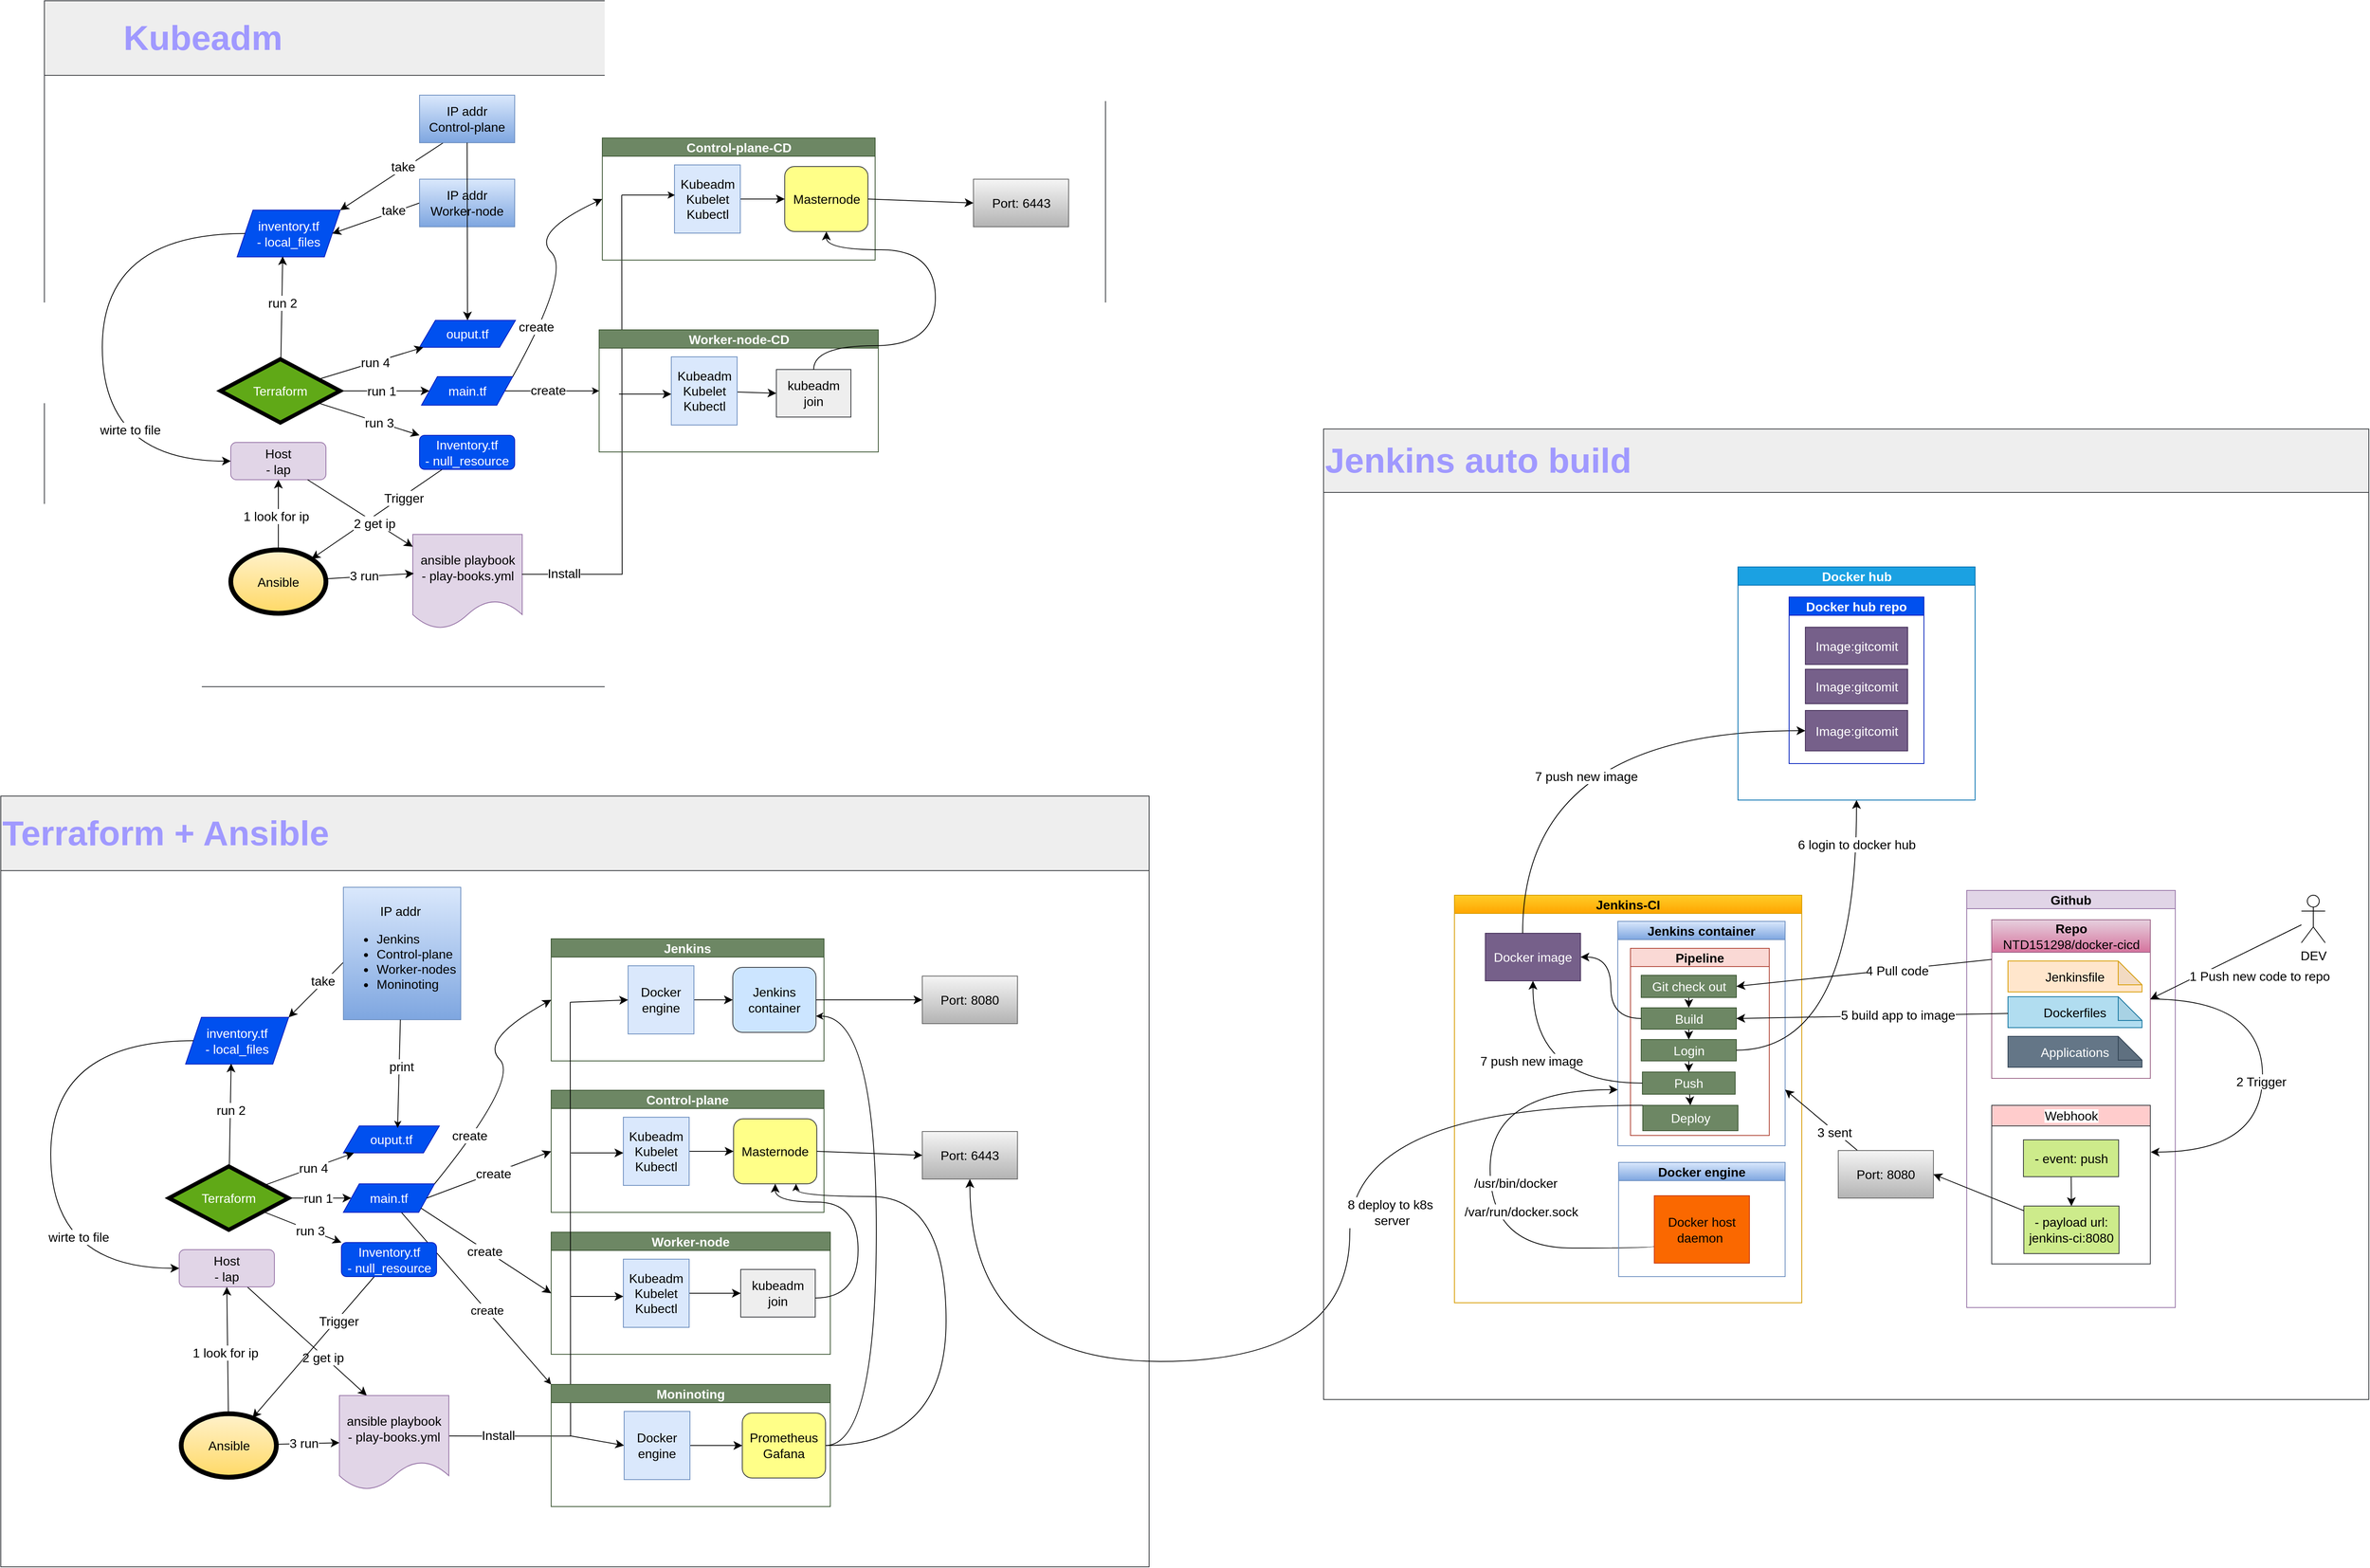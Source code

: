 <mxfile version="22.0.8" type="github">
  <diagram name="Page-1" id="xT8ze41-RCwNz_QJePFk">
    <mxGraphModel dx="2000" dy="3669" grid="0" gridSize="10" guides="1" tooltips="1" connect="1" arrows="1" fold="1" page="0" pageScale="1" pageWidth="850" pageHeight="1100" math="0" shadow="0">
      <root>
        <mxCell id="0" />
        <mxCell id="1" parent="0" />
        <mxCell id="2uOCHiN7XDiaNaDFMzxa-1" value="&lt;font color=&quot;#a099ff&quot; style=&quot;font-size: 44px;&quot;&gt;Terraform + Ansible&lt;/font&gt;" style="swimlane;whiteSpace=wrap;html=1;fontSize=16;startSize=94;align=left;fillColor=#eeeeee;strokeColor=#36393d;" parent="1" vertex="1">
          <mxGeometry x="-306" y="-1410" width="1448" height="972" as="geometry" />
        </mxCell>
        <mxCell id="2uOCHiN7XDiaNaDFMzxa-2" value="Terraform" style="rhombus;whiteSpace=wrap;html=1;fontSize=16;fillColor=#60a917;strokeColor=#000000;fontColor=#ffffff;strokeWidth=5;" parent="2uOCHiN7XDiaNaDFMzxa-1" vertex="1">
          <mxGeometry x="212" y="467" width="151" height="80" as="geometry" />
        </mxCell>
        <mxCell id="2uOCHiN7XDiaNaDFMzxa-3" value="Ansible" style="ellipse;whiteSpace=wrap;html=1;fontSize=16;fillColor=#fff2cc;strokeColor=#000000;gradientColor=#ffd966;strokeWidth=6;" parent="2uOCHiN7XDiaNaDFMzxa-1" vertex="1">
          <mxGeometry x="227.5" y="779" width="120" height="80" as="geometry" />
        </mxCell>
        <mxCell id="2uOCHiN7XDiaNaDFMzxa-4" style="rounded=0;orthogonalLoop=1;jettySize=auto;html=1;entryX=0;entryY=0;entryDx=0;entryDy=0;" parent="2uOCHiN7XDiaNaDFMzxa-1" source="2uOCHiN7XDiaNaDFMzxa-6" target="2uOCHiN7XDiaNaDFMzxa-61" edge="1">
          <mxGeometry relative="1" as="geometry" />
        </mxCell>
        <mxCell id="2uOCHiN7XDiaNaDFMzxa-5" value="&lt;font style=&quot;font-size: 15px;&quot;&gt;create&lt;/font&gt;" style="edgeLabel;html=1;align=center;verticalAlign=middle;resizable=0;points=[];" parent="2uOCHiN7XDiaNaDFMzxa-4" vertex="1" connectable="0">
          <mxGeometry x="0.136" y="1" relative="1" as="geometry">
            <mxPoint as="offset" />
          </mxGeometry>
        </mxCell>
        <mxCell id="2uOCHiN7XDiaNaDFMzxa-6" value="main.tf" style="shape=parallelogram;perimeter=parallelogramPerimeter;whiteSpace=wrap;html=1;fixedSize=1;fontSize=16;fillColor=#0050ef;fontColor=#ffffff;strokeColor=#001DBC;" parent="2uOCHiN7XDiaNaDFMzxa-1" vertex="1">
          <mxGeometry x="432" y="489" width="115" height="36" as="geometry" />
        </mxCell>
        <mxCell id="2uOCHiN7XDiaNaDFMzxa-7" value="r" style="edgeStyle=none;curved=1;rounded=0;orthogonalLoop=1;jettySize=auto;html=1;fontSize=12;startSize=8;endSize=8;" parent="2uOCHiN7XDiaNaDFMzxa-1" source="2uOCHiN7XDiaNaDFMzxa-2" target="2uOCHiN7XDiaNaDFMzxa-6" edge="1">
          <mxGeometry relative="1" as="geometry" />
        </mxCell>
        <mxCell id="2uOCHiN7XDiaNaDFMzxa-8" value="run 1" style="edgeLabel;html=1;align=center;verticalAlign=middle;resizable=0;points=[];fontSize=16;" parent="2uOCHiN7XDiaNaDFMzxa-7" vertex="1" connectable="0">
          <mxGeometry x="-0.102" relative="1" as="geometry">
            <mxPoint x="1" as="offset" />
          </mxGeometry>
        </mxCell>
        <mxCell id="2uOCHiN7XDiaNaDFMzxa-9" value="Jenkins" style="swimlane;whiteSpace=wrap;html=1;fontSize=16;fillColor=#6d8764;strokeColor=#3A5431;fontColor=#ffffff;" parent="2uOCHiN7XDiaNaDFMzxa-1" vertex="1">
          <mxGeometry x="694" y="180" width="344" height="154" as="geometry" />
        </mxCell>
        <mxCell id="2uOCHiN7XDiaNaDFMzxa-10" style="edgeStyle=none;curved=1;rounded=0;orthogonalLoop=1;jettySize=auto;html=1;entryX=0;entryY=0.5;entryDx=0;entryDy=0;fontSize=12;startSize=8;endSize=8;" parent="2uOCHiN7XDiaNaDFMzxa-9" source="2uOCHiN7XDiaNaDFMzxa-11" target="2uOCHiN7XDiaNaDFMzxa-12" edge="1">
          <mxGeometry relative="1" as="geometry" />
        </mxCell>
        <mxCell id="2uOCHiN7XDiaNaDFMzxa-11" value="Docker engine" style="rounded=0;whiteSpace=wrap;html=1;fontSize=16;fillColor=#dae8fc;strokeColor=#6c8ebf;" parent="2uOCHiN7XDiaNaDFMzxa-9" vertex="1">
          <mxGeometry x="97" y="34" width="83" height="86" as="geometry" />
        </mxCell>
        <mxCell id="2uOCHiN7XDiaNaDFMzxa-12" value="Jenkins container" style="rounded=1;whiteSpace=wrap;html=1;fontSize=16;fillColor=#cce5ff;strokeColor=#36393d;" parent="2uOCHiN7XDiaNaDFMzxa-9" vertex="1">
          <mxGeometry x="229" y="36" width="105" height="82" as="geometry" />
        </mxCell>
        <mxCell id="2uOCHiN7XDiaNaDFMzxa-13" value="" style="endArrow=classic;html=1;rounded=0;fontSize=12;startSize=8;endSize=8;curved=1;entryX=0;entryY=0.5;entryDx=0;entryDy=0;" parent="2uOCHiN7XDiaNaDFMzxa-9" target="2uOCHiN7XDiaNaDFMzxa-11" edge="1">
          <mxGeometry width="50" height="50" relative="1" as="geometry">
            <mxPoint x="24" y="80" as="sourcePoint" />
            <mxPoint x="74" y="15" as="targetPoint" />
          </mxGeometry>
        </mxCell>
        <mxCell id="2uOCHiN7XDiaNaDFMzxa-14" value="Port: 8080" style="rounded=0;whiteSpace=wrap;html=1;fontSize=16;fillColor=#f5f5f5;gradientColor=#b3b3b3;strokeColor=#666666;" parent="2uOCHiN7XDiaNaDFMzxa-1" vertex="1">
          <mxGeometry x="1162" y="227" width="120" height="60" as="geometry" />
        </mxCell>
        <mxCell id="2uOCHiN7XDiaNaDFMzxa-15" style="edgeStyle=none;curved=1;rounded=0;orthogonalLoop=1;jettySize=auto;html=1;fontSize=12;startSize=8;endSize=8;entryX=0;entryY=0.5;entryDx=0;entryDy=0;" parent="2uOCHiN7XDiaNaDFMzxa-1" source="2uOCHiN7XDiaNaDFMzxa-12" target="2uOCHiN7XDiaNaDFMzxa-14" edge="1">
          <mxGeometry relative="1" as="geometry">
            <mxPoint x="1062" y="364" as="targetPoint" />
          </mxGeometry>
        </mxCell>
        <mxCell id="2uOCHiN7XDiaNaDFMzxa-16" value="Control-plane" style="swimlane;whiteSpace=wrap;html=1;fontSize=16;fillColor=#6d8764;fontColor=#ffffff;strokeColor=#3A5431;" parent="2uOCHiN7XDiaNaDFMzxa-1" vertex="1">
          <mxGeometry x="694" y="371" width="344" height="154" as="geometry" />
        </mxCell>
        <mxCell id="2uOCHiN7XDiaNaDFMzxa-17" style="edgeStyle=none;curved=1;rounded=0;orthogonalLoop=1;jettySize=auto;html=1;entryX=0;entryY=0.5;entryDx=0;entryDy=0;fontSize=12;startSize=8;endSize=8;" parent="2uOCHiN7XDiaNaDFMzxa-16" source="2uOCHiN7XDiaNaDFMzxa-18" target="2uOCHiN7XDiaNaDFMzxa-19" edge="1">
          <mxGeometry relative="1" as="geometry" />
        </mxCell>
        <mxCell id="2uOCHiN7XDiaNaDFMzxa-18" value="Kubeadm&lt;br&gt;Kubelet&lt;br&gt;Kubectl" style="rounded=0;whiteSpace=wrap;html=1;fontSize=16;fillColor=#dae8fc;strokeColor=#6c8ebf;" parent="2uOCHiN7XDiaNaDFMzxa-16" vertex="1">
          <mxGeometry x="91" y="34" width="83" height="86" as="geometry" />
        </mxCell>
        <mxCell id="2uOCHiN7XDiaNaDFMzxa-19" value="Masternode" style="rounded=1;whiteSpace=wrap;html=1;fontSize=16;fillColor=#ffff88;strokeColor=#36393d;" parent="2uOCHiN7XDiaNaDFMzxa-16" vertex="1">
          <mxGeometry x="230" y="36" width="105" height="82" as="geometry" />
        </mxCell>
        <mxCell id="2uOCHiN7XDiaNaDFMzxa-20" value="" style="endArrow=classic;html=1;rounded=0;fontSize=12;startSize=8;endSize=8;curved=1;" parent="2uOCHiN7XDiaNaDFMzxa-16" edge="1">
          <mxGeometry width="50" height="50" relative="1" as="geometry">
            <mxPoint x="25" y="79" as="sourcePoint" />
            <mxPoint x="91" y="79" as="targetPoint" />
          </mxGeometry>
        </mxCell>
        <mxCell id="2uOCHiN7XDiaNaDFMzxa-21" style="edgeStyle=none;curved=1;rounded=0;orthogonalLoop=1;jettySize=auto;html=1;entryX=0;entryY=0.5;entryDx=0;entryDy=0;fontSize=12;startSize=8;endSize=8;exitX=1;exitY=0.5;exitDx=0;exitDy=0;" parent="2uOCHiN7XDiaNaDFMzxa-1" source="2uOCHiN7XDiaNaDFMzxa-6" target="2uOCHiN7XDiaNaDFMzxa-16" edge="1">
          <mxGeometry relative="1" as="geometry" />
        </mxCell>
        <mxCell id="2uOCHiN7XDiaNaDFMzxa-22" value="create" style="edgeLabel;html=1;align=center;verticalAlign=middle;resizable=0;points=[];fontSize=16;" parent="2uOCHiN7XDiaNaDFMzxa-21" vertex="1" connectable="0">
          <mxGeometry x="0.06" relative="1" as="geometry">
            <mxPoint as="offset" />
          </mxGeometry>
        </mxCell>
        <mxCell id="2uOCHiN7XDiaNaDFMzxa-23" value="" style="curved=1;endArrow=classic;html=1;rounded=0;fontSize=12;startSize=8;endSize=8;exitX=1;exitY=0;exitDx=0;exitDy=0;entryX=0;entryY=0.5;entryDx=0;entryDy=0;" parent="2uOCHiN7XDiaNaDFMzxa-1" source="2uOCHiN7XDiaNaDFMzxa-6" target="2uOCHiN7XDiaNaDFMzxa-9" edge="1">
          <mxGeometry width="50" height="50" relative="1" as="geometry">
            <mxPoint x="604" y="357" as="sourcePoint" />
            <mxPoint x="654" y="307" as="targetPoint" />
            <Array as="points">
              <mxPoint x="654" y="357" />
              <mxPoint x="604" y="307" />
            </Array>
          </mxGeometry>
        </mxCell>
        <mxCell id="2uOCHiN7XDiaNaDFMzxa-24" value="create" style="edgeLabel;html=1;align=center;verticalAlign=middle;resizable=0;points=[];fontSize=16;" parent="2uOCHiN7XDiaNaDFMzxa-23" vertex="1" connectable="0">
          <mxGeometry x="-0.562" y="5" relative="1" as="geometry">
            <mxPoint as="offset" />
          </mxGeometry>
        </mxCell>
        <mxCell id="2uOCHiN7XDiaNaDFMzxa-25" value="Worker-node" style="swimlane;whiteSpace=wrap;html=1;fontSize=16;fillColor=#6d8764;fontColor=#ffffff;strokeColor=#3A5431;" parent="2uOCHiN7XDiaNaDFMzxa-1" vertex="1">
          <mxGeometry x="694" y="550" width="352" height="154" as="geometry" />
        </mxCell>
        <mxCell id="2uOCHiN7XDiaNaDFMzxa-26" style="edgeStyle=none;curved=1;rounded=0;orthogonalLoop=1;jettySize=auto;html=1;entryX=0;entryY=0.5;entryDx=0;entryDy=0;fontSize=12;startSize=8;endSize=8;" parent="2uOCHiN7XDiaNaDFMzxa-25" source="2uOCHiN7XDiaNaDFMzxa-27" target="2uOCHiN7XDiaNaDFMzxa-28" edge="1">
          <mxGeometry relative="1" as="geometry">
            <mxPoint x="230" y="77.0" as="targetPoint" />
          </mxGeometry>
        </mxCell>
        <mxCell id="2uOCHiN7XDiaNaDFMzxa-27" value="Kubeadm&lt;br&gt;Kubelet&lt;br&gt;Kubectl" style="rounded=0;whiteSpace=wrap;html=1;fontSize=16;fillColor=#dae8fc;strokeColor=#6c8ebf;" parent="2uOCHiN7XDiaNaDFMzxa-25" vertex="1">
          <mxGeometry x="91" y="34" width="83" height="86" as="geometry" />
        </mxCell>
        <mxCell id="2uOCHiN7XDiaNaDFMzxa-28" value="kubeadm join" style="rounded=0;whiteSpace=wrap;html=1;fontSize=16;fillColor=#eeeeee;strokeColor=#36393d;" parent="2uOCHiN7XDiaNaDFMzxa-25" vertex="1">
          <mxGeometry x="239" y="47" width="94" height="60" as="geometry" />
        </mxCell>
        <mxCell id="2uOCHiN7XDiaNaDFMzxa-29" value="" style="endArrow=classic;html=1;rounded=0;fontSize=12;startSize=8;endSize=8;curved=1;" parent="2uOCHiN7XDiaNaDFMzxa-25" edge="1">
          <mxGeometry width="50" height="50" relative="1" as="geometry">
            <mxPoint x="25" y="81" as="sourcePoint" />
            <mxPoint x="91" y="81" as="targetPoint" />
          </mxGeometry>
        </mxCell>
        <mxCell id="2uOCHiN7XDiaNaDFMzxa-30" style="edgeStyle=none;curved=1;rounded=0;orthogonalLoop=1;jettySize=auto;html=1;exitX=1;exitY=1;exitDx=0;exitDy=0;entryX=0;entryY=0.5;entryDx=0;entryDy=0;fontSize=12;startSize=8;endSize=8;" parent="2uOCHiN7XDiaNaDFMzxa-1" source="2uOCHiN7XDiaNaDFMzxa-6" target="2uOCHiN7XDiaNaDFMzxa-25" edge="1">
          <mxGeometry relative="1" as="geometry" />
        </mxCell>
        <mxCell id="2uOCHiN7XDiaNaDFMzxa-31" value="create" style="edgeLabel;html=1;align=center;verticalAlign=middle;resizable=0;points=[];fontSize=16;" parent="2uOCHiN7XDiaNaDFMzxa-30" vertex="1" connectable="0">
          <mxGeometry x="-0.018" y="-1" relative="1" as="geometry">
            <mxPoint as="offset" />
          </mxGeometry>
        </mxCell>
        <mxCell id="2uOCHiN7XDiaNaDFMzxa-32" value="Port: 6443" style="rounded=0;whiteSpace=wrap;html=1;fontSize=16;fillColor=#f5f5f5;gradientColor=#b3b3b3;strokeColor=#666666;" parent="2uOCHiN7XDiaNaDFMzxa-1" vertex="1">
          <mxGeometry x="1162" y="423" width="120" height="60" as="geometry" />
        </mxCell>
        <mxCell id="2uOCHiN7XDiaNaDFMzxa-33" style="edgeStyle=none;curved=1;rounded=0;orthogonalLoop=1;jettySize=auto;html=1;fontSize=12;startSize=8;endSize=8;entryX=0;entryY=0.5;entryDx=0;entryDy=0;exitX=1;exitY=0.5;exitDx=0;exitDy=0;" parent="2uOCHiN7XDiaNaDFMzxa-1" source="2uOCHiN7XDiaNaDFMzxa-19" target="2uOCHiN7XDiaNaDFMzxa-32" edge="1">
          <mxGeometry relative="1" as="geometry">
            <mxPoint x="1062" y="560" as="targetPoint" />
            <mxPoint x="1044" y="453" as="sourcePoint" />
          </mxGeometry>
        </mxCell>
        <mxCell id="2uOCHiN7XDiaNaDFMzxa-34" style="edgeStyle=orthogonalEdgeStyle;rounded=0;orthogonalLoop=1;jettySize=auto;html=1;fontSize=12;startSize=8;endSize=8;curved=1;entryX=0.5;entryY=1;entryDx=0;entryDy=0;" parent="2uOCHiN7XDiaNaDFMzxa-1" source="2uOCHiN7XDiaNaDFMzxa-28" target="2uOCHiN7XDiaNaDFMzxa-19" edge="1">
          <mxGeometry relative="1" as="geometry">
            <mxPoint x="1113" y="512" as="targetPoint" />
            <Array as="points">
              <mxPoint x="1081" y="633" />
              <mxPoint x="1081" y="512" />
              <mxPoint x="977" y="512" />
            </Array>
          </mxGeometry>
        </mxCell>
        <mxCell id="2uOCHiN7XDiaNaDFMzxa-35" value="inventory.tf&lt;br&gt;- local_files" style="shape=parallelogram;perimeter=parallelogramPerimeter;whiteSpace=wrap;html=1;fixedSize=1;fontSize=16;fillColor=#0050ef;strokeColor=#001DBC;fontColor=#ffffff;" parent="2uOCHiN7XDiaNaDFMzxa-1" vertex="1">
          <mxGeometry x="233" y="279" width="130" height="59" as="geometry" />
        </mxCell>
        <mxCell id="2uOCHiN7XDiaNaDFMzxa-36" style="edgeStyle=none;curved=1;rounded=0;orthogonalLoop=1;jettySize=auto;html=1;entryX=0.442;entryY=0.989;entryDx=0;entryDy=0;entryPerimeter=0;fontSize=12;startSize=8;endSize=8;" parent="2uOCHiN7XDiaNaDFMzxa-1" source="2uOCHiN7XDiaNaDFMzxa-2" target="2uOCHiN7XDiaNaDFMzxa-35" edge="1">
          <mxGeometry relative="1" as="geometry" />
        </mxCell>
        <mxCell id="2uOCHiN7XDiaNaDFMzxa-37" value="run 2" style="edgeLabel;html=1;align=center;verticalAlign=middle;resizable=0;points=[];fontSize=16;" parent="2uOCHiN7XDiaNaDFMzxa-36" vertex="1" connectable="0">
          <mxGeometry x="0.106" relative="1" as="geometry">
            <mxPoint as="offset" />
          </mxGeometry>
        </mxCell>
        <mxCell id="2uOCHiN7XDiaNaDFMzxa-38" style="edgeStyle=none;curved=1;rounded=0;orthogonalLoop=1;jettySize=auto;html=1;entryX=1;entryY=0;entryDx=0;entryDy=0;fontSize=12;startSize=8;endSize=8;exitX=0.013;exitY=0.555;exitDx=0;exitDy=0;exitPerimeter=0;" parent="2uOCHiN7XDiaNaDFMzxa-1" source="2uOCHiN7XDiaNaDFMzxa-40" target="2uOCHiN7XDiaNaDFMzxa-35" edge="1">
          <mxGeometry relative="1" as="geometry" />
        </mxCell>
        <mxCell id="2uOCHiN7XDiaNaDFMzxa-39" value="take" style="edgeLabel;html=1;align=center;verticalAlign=middle;resizable=0;points=[];fontSize=16;" parent="2uOCHiN7XDiaNaDFMzxa-38" vertex="1" connectable="0">
          <mxGeometry x="-0.232" y="-2" relative="1" as="geometry">
            <mxPoint y="-1" as="offset" />
          </mxGeometry>
        </mxCell>
        <mxCell id="2uOCHiN7XDiaNaDFMzxa-40" value="&lt;div style=&quot;text-align: center;&quot;&gt;&lt;span style=&quot;background-color: initial;&quot;&gt;IP addr&lt;/span&gt;&lt;/div&gt;&lt;ul&gt;&lt;li&gt;&lt;span style=&quot;background-color: initial;&quot;&gt;Jenkins&lt;/span&gt;&lt;/li&gt;&lt;li&gt;&lt;span style=&quot;background-color: initial;&quot;&gt;Control-plane&lt;/span&gt;&lt;/li&gt;&lt;li&gt;&lt;span style=&quot;background-color: initial;&quot;&gt;Worker-nodes&lt;/span&gt;&lt;/li&gt;&lt;li&gt;&lt;span style=&quot;background-color: initial;&quot;&gt;Moninoting&lt;/span&gt;&lt;/li&gt;&lt;/ul&gt;" style="rounded=0;whiteSpace=wrap;html=1;fontSize=16;fillColor=#dae8fc;gradientColor=#7ea6e0;strokeColor=#6c8ebf;align=left;" parent="2uOCHiN7XDiaNaDFMzxa-1" vertex="1">
          <mxGeometry x="432" y="115" width="148" height="167" as="geometry" />
        </mxCell>
        <mxCell id="2uOCHiN7XDiaNaDFMzxa-41" style="edgeStyle=none;curved=1;rounded=0;orthogonalLoop=1;jettySize=auto;html=1;fontSize=12;startSize=8;endSize=8;entryX=0.25;entryY=0;entryDx=0;entryDy=0;" parent="2uOCHiN7XDiaNaDFMzxa-1" source="2uOCHiN7XDiaNaDFMzxa-43" target="2uOCHiN7XDiaNaDFMzxa-60" edge="1">
          <mxGeometry relative="1" as="geometry">
            <mxPoint x="458" y="702.731" as="targetPoint" />
          </mxGeometry>
        </mxCell>
        <mxCell id="2uOCHiN7XDiaNaDFMzxa-42" value="2 get ip" style="edgeLabel;html=1;align=center;verticalAlign=middle;resizable=0;points=[];fontSize=16;" parent="2uOCHiN7XDiaNaDFMzxa-41" vertex="1" connectable="0">
          <mxGeometry x="0.282" y="-2" relative="1" as="geometry">
            <mxPoint y="-1" as="offset" />
          </mxGeometry>
        </mxCell>
        <mxCell id="2uOCHiN7XDiaNaDFMzxa-43" value="Host&lt;br&gt;- lap" style="rounded=1;whiteSpace=wrap;html=1;fontSize=16;fillColor=#e1d5e7;strokeColor=#9673a6;" parent="2uOCHiN7XDiaNaDFMzxa-1" vertex="1">
          <mxGeometry x="225" y="572" width="120" height="47" as="geometry" />
        </mxCell>
        <mxCell id="2uOCHiN7XDiaNaDFMzxa-44" style="edgeStyle=none;curved=1;rounded=0;orthogonalLoop=1;jettySize=auto;html=1;entryX=0.5;entryY=1;entryDx=0;entryDy=0;fontSize=12;startSize=8;endSize=8;" parent="2uOCHiN7XDiaNaDFMzxa-1" source="2uOCHiN7XDiaNaDFMzxa-3" target="2uOCHiN7XDiaNaDFMzxa-43" edge="1">
          <mxGeometry relative="1" as="geometry" />
        </mxCell>
        <mxCell id="2uOCHiN7XDiaNaDFMzxa-45" value="1 look for ip" style="edgeLabel;html=1;align=center;verticalAlign=middle;resizable=0;points=[];fontSize=16;" parent="2uOCHiN7XDiaNaDFMzxa-44" vertex="1" connectable="0">
          <mxGeometry x="-0.031" y="3" relative="1" as="geometry">
            <mxPoint as="offset" />
          </mxGeometry>
        </mxCell>
        <mxCell id="2uOCHiN7XDiaNaDFMzxa-46" style="edgeStyle=orthogonalEdgeStyle;curved=1;rounded=0;orthogonalLoop=1;jettySize=auto;html=1;fontSize=12;startSize=8;endSize=8;entryX=0;entryY=0.5;entryDx=0;entryDy=0;" parent="2uOCHiN7XDiaNaDFMzxa-1" source="2uOCHiN7XDiaNaDFMzxa-35" target="2uOCHiN7XDiaNaDFMzxa-43" edge="1">
          <mxGeometry relative="1" as="geometry">
            <mxPoint x="63.238" y="569.524" as="targetPoint" />
            <Array as="points">
              <mxPoint x="63" y="308" />
              <mxPoint x="63" y="596" />
            </Array>
          </mxGeometry>
        </mxCell>
        <mxCell id="2uOCHiN7XDiaNaDFMzxa-47" value="wirte to file" style="edgeLabel;html=1;align=center;verticalAlign=middle;resizable=0;points=[];fontSize=16;" parent="2uOCHiN7XDiaNaDFMzxa-46" vertex="1" connectable="0">
          <mxGeometry x="0.36" y="35" relative="1" as="geometry">
            <mxPoint as="offset" />
          </mxGeometry>
        </mxCell>
        <mxCell id="2uOCHiN7XDiaNaDFMzxa-48" style="edgeStyle=none;curved=1;rounded=0;orthogonalLoop=1;jettySize=auto;html=1;fontSize=12;startSize=8;endSize=8;" parent="2uOCHiN7XDiaNaDFMzxa-1" source="2uOCHiN7XDiaNaDFMzxa-50" target="2uOCHiN7XDiaNaDFMzxa-3" edge="1">
          <mxGeometry relative="1" as="geometry" />
        </mxCell>
        <mxCell id="2uOCHiN7XDiaNaDFMzxa-49" value="Trigger" style="edgeLabel;html=1;align=center;verticalAlign=middle;resizable=0;points=[];fontSize=16;" parent="2uOCHiN7XDiaNaDFMzxa-48" vertex="1" connectable="0">
          <mxGeometry x="-0.385" y="1" relative="1" as="geometry">
            <mxPoint x="1" as="offset" />
          </mxGeometry>
        </mxCell>
        <mxCell id="2uOCHiN7XDiaNaDFMzxa-50" value="Inventory.tf&lt;br&gt;- null_resource" style="rounded=1;whiteSpace=wrap;html=1;fontSize=16;fillColor=#0050ef;fontColor=#ffffff;strokeColor=#001DBC;" parent="2uOCHiN7XDiaNaDFMzxa-1" vertex="1">
          <mxGeometry x="429.5" y="563" width="120" height="43" as="geometry" />
        </mxCell>
        <mxCell id="2uOCHiN7XDiaNaDFMzxa-51" style="edgeStyle=none;curved=1;rounded=0;orthogonalLoop=1;jettySize=auto;html=1;fontSize=12;startSize=8;endSize=8;entryX=0;entryY=0.5;entryDx=0;entryDy=0;" parent="2uOCHiN7XDiaNaDFMzxa-1" source="2uOCHiN7XDiaNaDFMzxa-3" target="2uOCHiN7XDiaNaDFMzxa-60" edge="1">
          <mxGeometry relative="1" as="geometry">
            <mxPoint x="459" y="735" as="targetPoint" />
          </mxGeometry>
        </mxCell>
        <mxCell id="2uOCHiN7XDiaNaDFMzxa-52" value="3 run" style="edgeLabel;html=1;align=center;verticalAlign=middle;resizable=0;points=[];fontSize=16;" parent="2uOCHiN7XDiaNaDFMzxa-51" vertex="1" connectable="0">
          <mxGeometry x="-0.134" y="1" relative="1" as="geometry">
            <mxPoint as="offset" />
          </mxGeometry>
        </mxCell>
        <mxCell id="2uOCHiN7XDiaNaDFMzxa-53" value="" style="endArrow=none;html=1;rounded=0;fontSize=12;exitX=1;exitY=0.429;exitDx=0;exitDy=0;exitPerimeter=0;edgeStyle=orthogonalEdgeStyle;" parent="2uOCHiN7XDiaNaDFMzxa-1" source="2uOCHiN7XDiaNaDFMzxa-60" edge="1">
          <mxGeometry width="50" height="50" relative="1" as="geometry">
            <mxPoint x="595.586" y="736.218" as="sourcePoint" />
            <mxPoint x="718" y="260" as="targetPoint" />
          </mxGeometry>
        </mxCell>
        <mxCell id="2uOCHiN7XDiaNaDFMzxa-54" value="Install" style="edgeLabel;html=1;align=center;verticalAlign=middle;resizable=0;points=[];fontSize=16;" parent="2uOCHiN7XDiaNaDFMzxa-53" vertex="1" connectable="0">
          <mxGeometry x="-0.825" y="1" relative="1" as="geometry">
            <mxPoint as="offset" />
          </mxGeometry>
        </mxCell>
        <mxCell id="2uOCHiN7XDiaNaDFMzxa-55" value="ouput.tf" style="shape=parallelogram;perimeter=parallelogramPerimeter;whiteSpace=wrap;html=1;fixedSize=1;fontSize=16;fillColor=#0050ef;fontColor=#ffffff;strokeColor=#001DBC;" parent="2uOCHiN7XDiaNaDFMzxa-1" vertex="1">
          <mxGeometry x="432" y="416" width="121" height="34" as="geometry" />
        </mxCell>
        <mxCell id="2uOCHiN7XDiaNaDFMzxa-56" style="edgeStyle=none;curved=1;rounded=0;orthogonalLoop=1;jettySize=auto;html=1;entryX=0;entryY=0;entryDx=0;entryDy=0;fontSize=12;startSize=8;endSize=8;" parent="2uOCHiN7XDiaNaDFMzxa-1" source="2uOCHiN7XDiaNaDFMzxa-2" target="2uOCHiN7XDiaNaDFMzxa-50" edge="1">
          <mxGeometry relative="1" as="geometry" />
        </mxCell>
        <mxCell id="2uOCHiN7XDiaNaDFMzxa-57" value="run 3" style="edgeLabel;html=1;align=center;verticalAlign=middle;resizable=0;points=[];fontSize=16;" parent="2uOCHiN7XDiaNaDFMzxa-56" vertex="1" connectable="0">
          <mxGeometry x="0.199" relative="1" as="geometry">
            <mxPoint as="offset" />
          </mxGeometry>
        </mxCell>
        <mxCell id="2uOCHiN7XDiaNaDFMzxa-58" style="edgeStyle=none;curved=1;rounded=0;orthogonalLoop=1;jettySize=auto;html=1;fontSize=12;startSize=8;endSize=8;" parent="2uOCHiN7XDiaNaDFMzxa-1" source="2uOCHiN7XDiaNaDFMzxa-2" target="2uOCHiN7XDiaNaDFMzxa-55" edge="1">
          <mxGeometry relative="1" as="geometry" />
        </mxCell>
        <mxCell id="2uOCHiN7XDiaNaDFMzxa-59" value="run 4" style="edgeLabel;html=1;align=center;verticalAlign=middle;resizable=0;points=[];fontSize=16;" parent="2uOCHiN7XDiaNaDFMzxa-58" vertex="1" connectable="0">
          <mxGeometry x="0.084" relative="1" as="geometry">
            <mxPoint as="offset" />
          </mxGeometry>
        </mxCell>
        <mxCell id="2uOCHiN7XDiaNaDFMzxa-60" value="ansible playbook&lt;br&gt;- play-books.yml" style="shape=document;whiteSpace=wrap;html=1;boundedLbl=1;fontSize=16;fillColor=#e1d5e7;strokeColor=#9673a6;" parent="2uOCHiN7XDiaNaDFMzxa-1" vertex="1">
          <mxGeometry x="427" y="756" width="138" height="119" as="geometry" />
        </mxCell>
        <mxCell id="2uOCHiN7XDiaNaDFMzxa-61" value="Moninoting" style="swimlane;whiteSpace=wrap;html=1;fontSize=16;fillColor=#6d8764;fontColor=#ffffff;strokeColor=#3A5431;" parent="2uOCHiN7XDiaNaDFMzxa-1" vertex="1">
          <mxGeometry x="694" y="742" width="352" height="154" as="geometry" />
        </mxCell>
        <mxCell id="2uOCHiN7XDiaNaDFMzxa-62" style="edgeStyle=none;curved=1;rounded=0;orthogonalLoop=1;jettySize=auto;html=1;entryX=0;entryY=0.5;entryDx=0;entryDy=0;fontSize=12;startSize=8;endSize=8;exitX=1;exitY=0.5;exitDx=0;exitDy=0;" parent="2uOCHiN7XDiaNaDFMzxa-61" source="2uOCHiN7XDiaNaDFMzxa-64" target="2uOCHiN7XDiaNaDFMzxa-65" edge="1">
          <mxGeometry relative="1" as="geometry">
            <mxPoint x="239" y="77" as="targetPoint" />
            <mxPoint x="174" y="77" as="sourcePoint" />
          </mxGeometry>
        </mxCell>
        <mxCell id="2uOCHiN7XDiaNaDFMzxa-63" value="" style="endArrow=classic;html=1;rounded=0;fontSize=12;startSize=8;endSize=8;curved=1;entryX=0;entryY=0.5;entryDx=0;entryDy=0;" parent="2uOCHiN7XDiaNaDFMzxa-61" target="2uOCHiN7XDiaNaDFMzxa-64" edge="1">
          <mxGeometry width="50" height="50" relative="1" as="geometry">
            <mxPoint x="25" y="65" as="sourcePoint" />
            <mxPoint x="91" y="81" as="targetPoint" />
          </mxGeometry>
        </mxCell>
        <mxCell id="2uOCHiN7XDiaNaDFMzxa-64" value="Docker engine" style="rounded=0;whiteSpace=wrap;html=1;fontSize=16;fillColor=#dae8fc;strokeColor=#6c8ebf;" parent="2uOCHiN7XDiaNaDFMzxa-61" vertex="1">
          <mxGeometry x="92" y="34" width="83" height="86" as="geometry" />
        </mxCell>
        <mxCell id="2uOCHiN7XDiaNaDFMzxa-65" value="Prometheus&lt;br&gt;Gafana" style="rounded=1;whiteSpace=wrap;html=1;fontSize=16;fillColor=#ffff88;strokeColor=#36393d;" parent="2uOCHiN7XDiaNaDFMzxa-61" vertex="1">
          <mxGeometry x="241" y="36" width="105" height="82" as="geometry" />
        </mxCell>
        <mxCell id="2uOCHiN7XDiaNaDFMzxa-66" style="rounded=0;orthogonalLoop=1;jettySize=auto;html=1;entryX=0.565;entryY=0.076;entryDx=0;entryDy=0;entryPerimeter=0;" parent="2uOCHiN7XDiaNaDFMzxa-1" source="2uOCHiN7XDiaNaDFMzxa-40" target="2uOCHiN7XDiaNaDFMzxa-55" edge="1">
          <mxGeometry relative="1" as="geometry" />
        </mxCell>
        <mxCell id="2uOCHiN7XDiaNaDFMzxa-67" value="&lt;font style=&quot;font-size: 16px;&quot;&gt;print&lt;/font&gt;" style="edgeLabel;html=1;align=center;verticalAlign=middle;resizable=0;points=[];" parent="2uOCHiN7XDiaNaDFMzxa-66" vertex="1" connectable="0">
          <mxGeometry x="-0.154" y="2" relative="1" as="geometry">
            <mxPoint y="1" as="offset" />
          </mxGeometry>
        </mxCell>
        <mxCell id="PpM7HdECEOyGeopO8lRW-1" style="edgeStyle=orthogonalEdgeStyle;rounded=0;orthogonalLoop=1;jettySize=auto;html=1;entryX=0.75;entryY=1;entryDx=0;entryDy=0;curved=1;" edge="1" parent="2uOCHiN7XDiaNaDFMzxa-1" source="2uOCHiN7XDiaNaDFMzxa-65" target="2uOCHiN7XDiaNaDFMzxa-19">
          <mxGeometry relative="1" as="geometry">
            <Array as="points">
              <mxPoint x="1192" y="819" />
              <mxPoint x="1192" y="505" />
              <mxPoint x="1003" y="505" />
            </Array>
          </mxGeometry>
        </mxCell>
        <mxCell id="PpM7HdECEOyGeopO8lRW-2" style="edgeStyle=orthogonalEdgeStyle;rounded=0;orthogonalLoop=1;jettySize=auto;html=1;entryX=1;entryY=0.75;entryDx=0;entryDy=0;curved=1;" edge="1" parent="2uOCHiN7XDiaNaDFMzxa-1" source="2uOCHiN7XDiaNaDFMzxa-65" target="2uOCHiN7XDiaNaDFMzxa-12">
          <mxGeometry relative="1" as="geometry">
            <Array as="points">
              <mxPoint x="1104" y="819" />
              <mxPoint x="1104" y="278" />
            </Array>
          </mxGeometry>
        </mxCell>
        <mxCell id="2uOCHiN7XDiaNaDFMzxa-69" value="Github" style="swimlane;whiteSpace=wrap;html=1;fontSize=16;fillColor=#e1d5e7;strokeColor=#9673a6;" parent="1" vertex="1">
          <mxGeometry x="2173" y="-1291" width="263" height="526" as="geometry" />
        </mxCell>
        <mxCell id="2uOCHiN7XDiaNaDFMzxa-70" style="edgeStyle=orthogonalEdgeStyle;curved=1;rounded=0;orthogonalLoop=1;jettySize=auto;html=1;fontSize=12;startSize=8;endSize=8;" parent="2uOCHiN7XDiaNaDFMzxa-69" source="2uOCHiN7XDiaNaDFMzxa-72" edge="1">
          <mxGeometry relative="1" as="geometry">
            <mxPoint x="232" y="330" as="targetPoint" />
            <Array as="points">
              <mxPoint x="373" y="137" />
              <mxPoint x="373" y="330" />
              <mxPoint x="232" y="330" />
            </Array>
          </mxGeometry>
        </mxCell>
        <mxCell id="2uOCHiN7XDiaNaDFMzxa-71" value="2 Trigger" style="edgeLabel;html=1;align=center;verticalAlign=middle;resizable=0;points=[];fontSize=16;" parent="2uOCHiN7XDiaNaDFMzxa-70" vertex="1" connectable="0">
          <mxGeometry x="0.033" y="-2" relative="1" as="geometry">
            <mxPoint as="offset" />
          </mxGeometry>
        </mxCell>
        <mxCell id="2uOCHiN7XDiaNaDFMzxa-72" value="Repo&lt;br style=&quot;border-color: var(--border-color); font-weight: 400;&quot;&gt;&lt;span style=&quot;font-weight: 400;&quot;&gt;NTD151298/docker-cicd&lt;/span&gt;" style="swimlane;whiteSpace=wrap;html=1;fontSize=16;startSize=41;fillColor=#e6d0de;gradientColor=#d5739d;strokeColor=#996185;" parent="2uOCHiN7XDiaNaDFMzxa-69" vertex="1">
          <mxGeometry x="31.5" y="37" width="200" height="200" as="geometry" />
        </mxCell>
        <mxCell id="2uOCHiN7XDiaNaDFMzxa-73" value="Jenkinsfile" style="shape=note;whiteSpace=wrap;html=1;backgroundOutline=1;darkOpacity=0.05;fontSize=16;fillColor=#ffe6cc;strokeColor=#d79b00;" parent="2uOCHiN7XDiaNaDFMzxa-72" vertex="1">
          <mxGeometry x="20.5" y="52" width="169" height="39" as="geometry" />
        </mxCell>
        <mxCell id="2uOCHiN7XDiaNaDFMzxa-74" value="Dockerfiles" style="shape=note;whiteSpace=wrap;html=1;backgroundOutline=1;darkOpacity=0.05;fontSize=16;fillColor=#b1ddf0;strokeColor=#10739e;" parent="2uOCHiN7XDiaNaDFMzxa-72" vertex="1">
          <mxGeometry x="20.5" y="97" width="169" height="39" as="geometry" />
        </mxCell>
        <mxCell id="2uOCHiN7XDiaNaDFMzxa-75" value="Applications" style="shape=note;whiteSpace=wrap;html=1;backgroundOutline=1;darkOpacity=0.05;fontSize=16;fillColor=#647687;fontColor=#ffffff;strokeColor=#314354;" parent="2uOCHiN7XDiaNaDFMzxa-72" vertex="1">
          <mxGeometry x="20.5" y="147" width="169" height="39" as="geometry" />
        </mxCell>
        <mxCell id="2uOCHiN7XDiaNaDFMzxa-76" value="&lt;span style=&quot;color: rgb(0, 0, 0); font-family: Helvetica; font-size: 16px; font-style: normal; font-variant-ligatures: normal; font-variant-caps: normal; font-weight: 400; letter-spacing: normal; orphans: 2; text-align: center; text-indent: 0px; text-transform: none; widows: 2; word-spacing: 0px; -webkit-text-stroke-width: 0px; background-color: rgb(255, 255, 255); text-decoration-thickness: initial; text-decoration-style: initial; text-decoration-color: initial; float: none; display: inline !important;&quot;&gt;Webhook&lt;/span&gt;" style="swimlane;whiteSpace=wrap;html=1;fontSize=16;startSize=26;fillColor=#ffcccc;strokeColor=#36393d;" parent="2uOCHiN7XDiaNaDFMzxa-69" vertex="1">
          <mxGeometry x="31.5" y="271" width="200" height="200" as="geometry" />
        </mxCell>
        <mxCell id="2uOCHiN7XDiaNaDFMzxa-77" style="edgeStyle=none;curved=1;rounded=0;orthogonalLoop=1;jettySize=auto;html=1;entryX=0.5;entryY=0;entryDx=0;entryDy=0;fontSize=12;startSize=8;endSize=8;" parent="2uOCHiN7XDiaNaDFMzxa-76" source="2uOCHiN7XDiaNaDFMzxa-78" target="2uOCHiN7XDiaNaDFMzxa-79" edge="1">
          <mxGeometry relative="1" as="geometry" />
        </mxCell>
        <mxCell id="2uOCHiN7XDiaNaDFMzxa-78" value="- event: push&lt;br style=&quot;border-color: var(--border-color);&quot;&gt;" style="rounded=0;whiteSpace=wrap;html=1;fontSize=16;fillColor=#cdeb8b;strokeColor=#36393d;" parent="2uOCHiN7XDiaNaDFMzxa-76" vertex="1">
          <mxGeometry x="40" y="43.5" width="120" height="46.5" as="geometry" />
        </mxCell>
        <mxCell id="2uOCHiN7XDiaNaDFMzxa-79" value="- payload url:&lt;br style=&quot;border-color: var(--border-color);&quot;&gt;jenkins-ci:8080" style="rounded=0;whiteSpace=wrap;html=1;fontSize=16;fillColor=#cdeb8b;strokeColor=#36393d;" parent="2uOCHiN7XDiaNaDFMzxa-76" vertex="1">
          <mxGeometry x="40.5" y="127" width="120" height="60" as="geometry" />
        </mxCell>
        <mxCell id="2uOCHiN7XDiaNaDFMzxa-80" value="Jenkins-CI" style="swimlane;whiteSpace=wrap;html=1;fontSize=16;fillColor=#ffcd28;strokeColor=#d79b00;gradientColor=#ffa500;" parent="1" vertex="1">
          <mxGeometry x="1527" y="-1285" width="438" height="514" as="geometry" />
        </mxCell>
        <mxCell id="2uOCHiN7XDiaNaDFMzxa-81" value="Jenkins container" style="swimlane;whiteSpace=wrap;html=1;fontSize=16;fillColor=#dae8fc;gradientColor=#7ea6e0;strokeColor=#6c8ebf;" parent="2uOCHiN7XDiaNaDFMzxa-80" vertex="1">
          <mxGeometry x="206" y="33" width="211" height="283" as="geometry" />
        </mxCell>
        <mxCell id="2uOCHiN7XDiaNaDFMzxa-82" value="Pipeline" style="swimlane;whiteSpace=wrap;html=1;fontSize=16;fillColor=#fad9d5;strokeColor=#ae4132;" parent="2uOCHiN7XDiaNaDFMzxa-81" vertex="1">
          <mxGeometry x="16" y="34" width="175" height="236" as="geometry" />
        </mxCell>
        <mxCell id="2uOCHiN7XDiaNaDFMzxa-83" style="edgeStyle=none;curved=1;rounded=0;orthogonalLoop=1;jettySize=auto;html=1;entryX=0.5;entryY=0;entryDx=0;entryDy=0;fontSize=12;startSize=8;endSize=8;" parent="2uOCHiN7XDiaNaDFMzxa-82" source="2uOCHiN7XDiaNaDFMzxa-84" target="2uOCHiN7XDiaNaDFMzxa-86" edge="1">
          <mxGeometry relative="1" as="geometry" />
        </mxCell>
        <mxCell id="2uOCHiN7XDiaNaDFMzxa-84" value="Git check out" style="rounded=0;whiteSpace=wrap;html=1;fontSize=16;fillColor=#6d8764;fontColor=#ffffff;strokeColor=#3A5431;" parent="2uOCHiN7XDiaNaDFMzxa-82" vertex="1">
          <mxGeometry x="13.5" y="34" width="120" height="28" as="geometry" />
        </mxCell>
        <mxCell id="2uOCHiN7XDiaNaDFMzxa-85" style="edgeStyle=none;curved=1;rounded=0;orthogonalLoop=1;jettySize=auto;html=1;entryX=0.5;entryY=0;entryDx=0;entryDy=0;fontSize=12;startSize=8;endSize=8;" parent="2uOCHiN7XDiaNaDFMzxa-82" source="2uOCHiN7XDiaNaDFMzxa-86" target="2uOCHiN7XDiaNaDFMzxa-88" edge="1">
          <mxGeometry relative="1" as="geometry" />
        </mxCell>
        <mxCell id="2uOCHiN7XDiaNaDFMzxa-86" value="Build" style="rounded=0;whiteSpace=wrap;html=1;fontSize=16;fillColor=#6d8764;fontColor=#ffffff;strokeColor=#3A5431;" parent="2uOCHiN7XDiaNaDFMzxa-82" vertex="1">
          <mxGeometry x="13.5" y="75" width="120" height="27" as="geometry" />
        </mxCell>
        <mxCell id="2uOCHiN7XDiaNaDFMzxa-87" style="edgeStyle=none;curved=1;rounded=0;orthogonalLoop=1;jettySize=auto;html=1;entryX=0.5;entryY=0;entryDx=0;entryDy=0;fontSize=12;startSize=8;endSize=8;" parent="2uOCHiN7XDiaNaDFMzxa-82" source="2uOCHiN7XDiaNaDFMzxa-88" target="2uOCHiN7XDiaNaDFMzxa-90" edge="1">
          <mxGeometry relative="1" as="geometry" />
        </mxCell>
        <mxCell id="2uOCHiN7XDiaNaDFMzxa-88" value="Login" style="rounded=0;whiteSpace=wrap;html=1;fontSize=16;fillColor=#6d8764;fontColor=#ffffff;strokeColor=#3A5431;" parent="2uOCHiN7XDiaNaDFMzxa-82" vertex="1">
          <mxGeometry x="13.5" y="115" width="120" height="27" as="geometry" />
        </mxCell>
        <mxCell id="2uOCHiN7XDiaNaDFMzxa-89" style="edgeStyle=none;curved=1;rounded=0;orthogonalLoop=1;jettySize=auto;html=1;entryX=0.5;entryY=0;entryDx=0;entryDy=0;fontSize=12;startSize=8;endSize=8;" parent="2uOCHiN7XDiaNaDFMzxa-82" source="2uOCHiN7XDiaNaDFMzxa-90" target="2uOCHiN7XDiaNaDFMzxa-91" edge="1">
          <mxGeometry relative="1" as="geometry" />
        </mxCell>
        <mxCell id="2uOCHiN7XDiaNaDFMzxa-90" value="Push" style="rounded=0;whiteSpace=wrap;html=1;fontSize=16;fillColor=#6d8764;fontColor=#ffffff;strokeColor=#3A5431;" parent="2uOCHiN7XDiaNaDFMzxa-82" vertex="1">
          <mxGeometry x="15" y="156" width="117" height="28" as="geometry" />
        </mxCell>
        <mxCell id="2uOCHiN7XDiaNaDFMzxa-91" value="Deploy" style="rounded=0;whiteSpace=wrap;html=1;fontSize=16;fillColor=#6d8764;fontColor=#ffffff;strokeColor=#3A5431;" parent="2uOCHiN7XDiaNaDFMzxa-82" vertex="1">
          <mxGeometry x="15.5" y="198" width="120" height="32" as="geometry" />
        </mxCell>
        <mxCell id="2uOCHiN7XDiaNaDFMzxa-92" style="edgeStyle=orthogonalEdgeStyle;curved=1;rounded=0;orthogonalLoop=1;jettySize=auto;html=1;fontSize=12;startSize=8;endSize=8;entryX=0;entryY=0.75;entryDx=0;entryDy=0;exitX=0;exitY=0.75;exitDx=0;exitDy=0;" parent="2uOCHiN7XDiaNaDFMzxa-80" source="2uOCHiN7XDiaNaDFMzxa-96" target="2uOCHiN7XDiaNaDFMzxa-81" edge="1">
          <mxGeometry relative="1" as="geometry">
            <mxPoint x="109" y="240" as="targetPoint" />
            <Array as="points">
              <mxPoint x="252" y="445" />
              <mxPoint x="45" y="445" />
              <mxPoint x="45" y="245" />
            </Array>
          </mxGeometry>
        </mxCell>
        <mxCell id="2uOCHiN7XDiaNaDFMzxa-93" value="/usr/bin/docker" style="edgeLabel;html=1;align=center;verticalAlign=middle;resizable=0;points=[];fontSize=16;" parent="2uOCHiN7XDiaNaDFMzxa-92" vertex="1" connectable="0">
          <mxGeometry x="0.058" y="-2" relative="1" as="geometry">
            <mxPoint x="30" y="10" as="offset" />
          </mxGeometry>
        </mxCell>
        <mxCell id="2uOCHiN7XDiaNaDFMzxa-94" value="/var/run/docker.sock" style="edgeLabel;html=1;align=center;verticalAlign=middle;resizable=0;points=[];fontSize=16;rotation=0;" parent="2uOCHiN7XDiaNaDFMzxa-92" vertex="1" connectable="0">
          <mxGeometry x="-0.099" y="-2" relative="1" as="geometry">
            <mxPoint x="37" y="1" as="offset" />
          </mxGeometry>
        </mxCell>
        <mxCell id="2uOCHiN7XDiaNaDFMzxa-95" value="Docker engine" style="swimlane;whiteSpace=wrap;html=1;fontSize=16;fillColor=#dae8fc;gradientColor=#7ea6e0;strokeColor=#6c8ebf;" parent="2uOCHiN7XDiaNaDFMzxa-80" vertex="1">
          <mxGeometry x="207" y="337" width="210" height="144" as="geometry" />
        </mxCell>
        <mxCell id="2uOCHiN7XDiaNaDFMzxa-96" value="Docker host daemon&amp;nbsp;" style="rounded=0;whiteSpace=wrap;html=1;fontSize=16;fillColor=#fa6800;fontColor=#000000;strokeColor=#C73500;" parent="2uOCHiN7XDiaNaDFMzxa-95" vertex="1">
          <mxGeometry x="45" y="42" width="120" height="85" as="geometry" />
        </mxCell>
        <mxCell id="2uOCHiN7XDiaNaDFMzxa-97" value="Docker image" style="rounded=0;whiteSpace=wrap;html=1;fontSize=16;fillColor=#76608a;fontColor=#ffffff;strokeColor=#432D57;" parent="2uOCHiN7XDiaNaDFMzxa-80" vertex="1">
          <mxGeometry x="39" y="48" width="120" height="60" as="geometry" />
        </mxCell>
        <mxCell id="2uOCHiN7XDiaNaDFMzxa-98" style="edgeStyle=orthogonalEdgeStyle;curved=1;rounded=0;orthogonalLoop=1;jettySize=auto;html=1;entryX=1;entryY=0.5;entryDx=0;entryDy=0;fontSize=12;startSize=8;endSize=8;" parent="2uOCHiN7XDiaNaDFMzxa-80" source="2uOCHiN7XDiaNaDFMzxa-86" target="2uOCHiN7XDiaNaDFMzxa-97" edge="1">
          <mxGeometry relative="1" as="geometry" />
        </mxCell>
        <mxCell id="2uOCHiN7XDiaNaDFMzxa-99" style="edgeStyle=orthogonalEdgeStyle;curved=1;rounded=0;orthogonalLoop=1;jettySize=auto;html=1;fontSize=12;startSize=8;endSize=8;entryX=0.5;entryY=1;entryDx=0;entryDy=0;" parent="2uOCHiN7XDiaNaDFMzxa-80" source="2uOCHiN7XDiaNaDFMzxa-90" target="2uOCHiN7XDiaNaDFMzxa-97" edge="1">
          <mxGeometry relative="1" as="geometry">
            <mxPoint x="82.778" y="172.444" as="targetPoint" />
          </mxGeometry>
        </mxCell>
        <mxCell id="2uOCHiN7XDiaNaDFMzxa-100" value="7 push new image" style="edgeLabel;html=1;align=center;verticalAlign=middle;resizable=0;points=[];fontSize=16;" parent="2uOCHiN7XDiaNaDFMzxa-99" vertex="1" connectable="0">
          <mxGeometry x="-0.136" y="-29" relative="1" as="geometry">
            <mxPoint x="-25" y="1" as="offset" />
          </mxGeometry>
        </mxCell>
        <mxCell id="2uOCHiN7XDiaNaDFMzxa-101" style="edgeStyle=orthogonalEdgeStyle;curved=1;rounded=0;orthogonalLoop=1;jettySize=auto;html=1;fontSize=12;startSize=8;endSize=8;entryX=0.5;entryY=1;entryDx=0;entryDy=0;" parent="1" source="2uOCHiN7XDiaNaDFMzxa-88" target="2uOCHiN7XDiaNaDFMzxa-119" edge="1">
          <mxGeometry relative="1" as="geometry">
            <mxPoint x="2064" y="-1396" as="targetPoint" />
          </mxGeometry>
        </mxCell>
        <mxCell id="2uOCHiN7XDiaNaDFMzxa-102" value="6 login to docker hub" style="edgeLabel;html=1;align=center;verticalAlign=middle;resizable=0;points=[];fontSize=16;" parent="2uOCHiN7XDiaNaDFMzxa-101" vertex="1" connectable="0">
          <mxGeometry x="0.43" y="12" relative="1" as="geometry">
            <mxPoint x="12" y="-77" as="offset" />
          </mxGeometry>
        </mxCell>
        <mxCell id="2uOCHiN7XDiaNaDFMzxa-103" style="edgeStyle=orthogonalEdgeStyle;curved=1;rounded=0;orthogonalLoop=1;jettySize=auto;html=1;fontSize=12;startSize=8;endSize=8;entryX=0.5;entryY=1;entryDx=0;entryDy=0;" parent="1" source="2uOCHiN7XDiaNaDFMzxa-91" target="2uOCHiN7XDiaNaDFMzxa-32" edge="1">
          <mxGeometry relative="1" as="geometry">
            <mxPoint x="1365" y="-721" as="targetPoint" />
            <Array as="points">
              <mxPoint x="1395" y="-1020" />
              <mxPoint x="1395" y="-697" />
              <mxPoint x="916" y="-697" />
            </Array>
          </mxGeometry>
        </mxCell>
        <mxCell id="2uOCHiN7XDiaNaDFMzxa-104" value="8 deploy to k8s&amp;nbsp;&lt;br&gt;server" style="edgeLabel;html=1;align=center;verticalAlign=middle;resizable=0;points=[];fontSize=16;" parent="2uOCHiN7XDiaNaDFMzxa-103" vertex="1" connectable="0">
          <mxGeometry x="-0.279" y="53" relative="1" as="geometry">
            <mxPoint y="-1" as="offset" />
          </mxGeometry>
        </mxCell>
        <mxCell id="2uOCHiN7XDiaNaDFMzxa-105" style="edgeStyle=none;curved=1;rounded=0;orthogonalLoop=1;jettySize=auto;html=1;entryX=1;entryY=0.5;entryDx=0;entryDy=0;fontSize=12;startSize=8;endSize=8;" parent="1" source="2uOCHiN7XDiaNaDFMzxa-74" target="2uOCHiN7XDiaNaDFMzxa-86" edge="1">
          <mxGeometry relative="1" as="geometry" />
        </mxCell>
        <mxCell id="2uOCHiN7XDiaNaDFMzxa-106" value="5 build app to image" style="edgeLabel;html=1;align=center;verticalAlign=middle;resizable=0;points=[];fontSize=16;" parent="2uOCHiN7XDiaNaDFMzxa-105" vertex="1" connectable="0">
          <mxGeometry x="-0.076" relative="1" as="geometry">
            <mxPoint x="19" y="-1" as="offset" />
          </mxGeometry>
        </mxCell>
        <mxCell id="2uOCHiN7XDiaNaDFMzxa-107" style="edgeStyle=orthogonalEdgeStyle;curved=1;rounded=0;orthogonalLoop=1;jettySize=auto;html=1;entryX=0;entryY=0.5;entryDx=0;entryDy=0;fontSize=12;startSize=8;endSize=8;" parent="1" source="2uOCHiN7XDiaNaDFMzxa-97" target="2uOCHiN7XDiaNaDFMzxa-121" edge="1">
          <mxGeometry relative="1" as="geometry">
            <Array as="points">
              <mxPoint x="1613" y="-1493" />
            </Array>
          </mxGeometry>
        </mxCell>
        <mxCell id="2uOCHiN7XDiaNaDFMzxa-108" value="7 push new image" style="edgeLabel;html=1;align=center;verticalAlign=middle;resizable=0;points=[];fontSize=16;" parent="2uOCHiN7XDiaNaDFMzxa-107" vertex="1" connectable="0">
          <mxGeometry x="0.094" y="-57" relative="1" as="geometry">
            <mxPoint as="offset" />
          </mxGeometry>
        </mxCell>
        <mxCell id="2uOCHiN7XDiaNaDFMzxa-109" style="edgeStyle=none;curved=1;rounded=0;orthogonalLoop=1;jettySize=auto;html=1;entryX=1;entryY=0.5;entryDx=0;entryDy=0;fontSize=12;startSize=8;endSize=8;exitX=0;exitY=0.25;exitDx=0;exitDy=0;" parent="1" source="2uOCHiN7XDiaNaDFMzxa-72" target="2uOCHiN7XDiaNaDFMzxa-84" edge="1">
          <mxGeometry relative="1" as="geometry" />
        </mxCell>
        <mxCell id="2uOCHiN7XDiaNaDFMzxa-110" value="4 Pull code" style="edgeLabel;html=1;align=center;verticalAlign=middle;resizable=0;points=[];fontSize=16;" parent="2uOCHiN7XDiaNaDFMzxa-109" vertex="1" connectable="0">
          <mxGeometry x="-0.254" y="1" relative="1" as="geometry">
            <mxPoint as="offset" />
          </mxGeometry>
        </mxCell>
        <mxCell id="2uOCHiN7XDiaNaDFMzxa-111" style="edgeStyle=none;curved=1;rounded=0;orthogonalLoop=1;jettySize=auto;html=1;entryX=1;entryY=0.5;entryDx=0;entryDy=0;fontSize=12;startSize=8;endSize=8;" parent="1" source="2uOCHiN7XDiaNaDFMzxa-113" target="2uOCHiN7XDiaNaDFMzxa-72" edge="1">
          <mxGeometry relative="1" as="geometry" />
        </mxCell>
        <mxCell id="2uOCHiN7XDiaNaDFMzxa-112" value="1 Push new code to repo" style="edgeLabel;html=1;align=center;verticalAlign=middle;resizable=0;points=[];fontSize=16;" parent="2uOCHiN7XDiaNaDFMzxa-111" vertex="1" connectable="0">
          <mxGeometry x="0.168" y="-2" relative="1" as="geometry">
            <mxPoint x="59" y="11" as="offset" />
          </mxGeometry>
        </mxCell>
        <mxCell id="2uOCHiN7XDiaNaDFMzxa-113" value="DEV" style="shape=umlActor;verticalLabelPosition=bottom;verticalAlign=top;html=1;outlineConnect=0;fontSize=16;" parent="1" vertex="1">
          <mxGeometry x="2595" y="-1285" width="30" height="60" as="geometry" />
        </mxCell>
        <mxCell id="2uOCHiN7XDiaNaDFMzxa-114" style="edgeStyle=none;curved=1;rounded=0;orthogonalLoop=1;jettySize=auto;html=1;entryX=1;entryY=0.75;entryDx=0;entryDy=0;fontSize=12;startSize=8;endSize=8;" parent="1" source="2uOCHiN7XDiaNaDFMzxa-116" target="2uOCHiN7XDiaNaDFMzxa-81" edge="1">
          <mxGeometry relative="1" as="geometry" />
        </mxCell>
        <mxCell id="2uOCHiN7XDiaNaDFMzxa-115" value="3 sent" style="edgeLabel;html=1;align=center;verticalAlign=middle;resizable=0;points=[];fontSize=16;" parent="2uOCHiN7XDiaNaDFMzxa-114" vertex="1" connectable="0">
          <mxGeometry x="-0.36" y="2" relative="1" as="geometry">
            <mxPoint x="1" as="offset" />
          </mxGeometry>
        </mxCell>
        <mxCell id="2uOCHiN7XDiaNaDFMzxa-116" value="Port: 8080" style="rounded=0;whiteSpace=wrap;html=1;fontSize=16;fillColor=#f5f5f5;strokeColor=#666666;gradientColor=#b3b3b3;" parent="1" vertex="1">
          <mxGeometry x="2011" y="-963" width="120" height="60" as="geometry" />
        </mxCell>
        <mxCell id="2uOCHiN7XDiaNaDFMzxa-117" style="edgeStyle=none;curved=1;rounded=0;orthogonalLoop=1;jettySize=auto;html=1;entryX=1;entryY=0.5;entryDx=0;entryDy=0;fontSize=12;startSize=8;endSize=8;" parent="1" source="2uOCHiN7XDiaNaDFMzxa-79" target="2uOCHiN7XDiaNaDFMzxa-116" edge="1">
          <mxGeometry relative="1" as="geometry" />
        </mxCell>
        <mxCell id="2uOCHiN7XDiaNaDFMzxa-118" value="&lt;font color=&quot;#a099ff&quot; style=&quot;font-size: 44px;&quot;&gt;Jenkins auto build&lt;/font&gt;" style="swimlane;whiteSpace=wrap;html=1;fontSize=16;startSize=80;align=left;fillColor=#eeeeee;strokeColor=#36393d;" parent="1" vertex="1">
          <mxGeometry x="1362" y="-1873" width="1318" height="1224" as="geometry" />
        </mxCell>
        <mxCell id="2uOCHiN7XDiaNaDFMzxa-119" value="Docker hub" style="swimlane;whiteSpace=wrap;html=1;fontSize=16;fillColor=#1ba1e2;fontColor=#ffffff;strokeColor=#006EAF;" parent="2uOCHiN7XDiaNaDFMzxa-118" vertex="1">
          <mxGeometry x="522.5" y="174" width="299" height="294" as="geometry" />
        </mxCell>
        <mxCell id="2uOCHiN7XDiaNaDFMzxa-120" value="Docker hub repo" style="swimlane;whiteSpace=wrap;html=1;fontSize=16;fillColor=#0050ef;fontColor=#ffffff;strokeColor=#001DBC;" parent="2uOCHiN7XDiaNaDFMzxa-119" vertex="1">
          <mxGeometry x="64.5" y="38" width="170" height="210" as="geometry" />
        </mxCell>
        <mxCell id="2uOCHiN7XDiaNaDFMzxa-121" value="Image:gitcomit" style="whiteSpace=wrap;html=1;fontSize=16;fillColor=#76608a;fontColor=#ffffff;strokeColor=#432D57;" parent="2uOCHiN7XDiaNaDFMzxa-120" vertex="1">
          <mxGeometry x="20.5" y="143" width="129" height="51" as="geometry" />
        </mxCell>
        <mxCell id="2uOCHiN7XDiaNaDFMzxa-122" value="Image:gitcomit" style="whiteSpace=wrap;html=1;fontSize=16;fillColor=#76608a;fontColor=#ffffff;strokeColor=#432D57;" parent="2uOCHiN7XDiaNaDFMzxa-120" vertex="1">
          <mxGeometry x="20.5" y="91" width="129" height="43.5" as="geometry" />
        </mxCell>
        <mxCell id="2uOCHiN7XDiaNaDFMzxa-123" value="Image:gitcomit" style="whiteSpace=wrap;html=1;fontSize=16;fillColor=#76608a;fontColor=#ffffff;strokeColor=#432D57;" parent="2uOCHiN7XDiaNaDFMzxa-120" vertex="1">
          <mxGeometry x="20.5" y="38" width="129" height="47" as="geometry" />
        </mxCell>
        <mxCell id="TF5ptHAn2pSbNup4-xXz-1" value="&lt;font color=&quot;#a099ff&quot; style=&quot;font-size: 44px;&quot;&gt;&amp;nbsp; &amp;nbsp;&lt;span style=&quot;white-space: pre;&quot;&gt;&#x9;&lt;/span&gt;Kubeadm&lt;/font&gt;" style="swimlane;whiteSpace=wrap;html=1;fontSize=16;startSize=94;align=left;fillColor=#eeeeee;strokeColor=#36393d;" parent="1" vertex="1">
          <mxGeometry x="-251" y="-2413" width="1338" height="865" as="geometry" />
        </mxCell>
        <mxCell id="TF5ptHAn2pSbNup4-xXz-2" value="Terraform" style="rhombus;whiteSpace=wrap;html=1;fontSize=16;fillColor=#60a917;strokeColor=#000000;fontColor=#ffffff;strokeWidth=5;" parent="TF5ptHAn2pSbNup4-xXz-1" vertex="1">
          <mxGeometry x="222" y="452" width="151" height="80" as="geometry" />
        </mxCell>
        <mxCell id="TF5ptHAn2pSbNup4-xXz-3" value="Ansible" style="ellipse;whiteSpace=wrap;html=1;fontSize=16;fillColor=#fff2cc;strokeColor=#000000;gradientColor=#ffd966;strokeWidth=6;" parent="TF5ptHAn2pSbNup4-xXz-1" vertex="1">
          <mxGeometry x="235" y="692.5" width="120" height="80" as="geometry" />
        </mxCell>
        <mxCell id="TF5ptHAn2pSbNup4-xXz-52" style="rounded=0;orthogonalLoop=1;jettySize=auto;html=1;entryX=0;entryY=0.5;entryDx=0;entryDy=0;" parent="TF5ptHAn2pSbNup4-xXz-1" source="TF5ptHAn2pSbNup4-xXz-4" target="TF5ptHAn2pSbNup4-xXz-42" edge="1">
          <mxGeometry relative="1" as="geometry" />
        </mxCell>
        <mxCell id="TF5ptHAn2pSbNup4-xXz-53" value="&lt;font style=&quot;font-size: 16px;&quot;&gt;create&lt;/font&gt;" style="edgeLabel;html=1;align=center;verticalAlign=middle;resizable=0;points=[];" parent="TF5ptHAn2pSbNup4-xXz-52" vertex="1" connectable="0">
          <mxGeometry x="-0.096" y="2" relative="1" as="geometry">
            <mxPoint y="1" as="offset" />
          </mxGeometry>
        </mxCell>
        <mxCell id="TF5ptHAn2pSbNup4-xXz-4" value="main.tf" style="shape=parallelogram;perimeter=parallelogramPerimeter;whiteSpace=wrap;html=1;fixedSize=1;fontSize=16;fillColor=#0050ef;fontColor=#ffffff;strokeColor=#001DBC;" parent="TF5ptHAn2pSbNup4-xXz-1" vertex="1">
          <mxGeometry x="475.5" y="474" width="115" height="36" as="geometry" />
        </mxCell>
        <mxCell id="TF5ptHAn2pSbNup4-xXz-5" value="r" style="edgeStyle=none;curved=1;rounded=0;orthogonalLoop=1;jettySize=auto;html=1;fontSize=12;startSize=8;endSize=8;" parent="TF5ptHAn2pSbNup4-xXz-1" source="TF5ptHAn2pSbNup4-xXz-2" target="TF5ptHAn2pSbNup4-xXz-4" edge="1">
          <mxGeometry relative="1" as="geometry" />
        </mxCell>
        <mxCell id="TF5ptHAn2pSbNup4-xXz-6" value="run 1" style="edgeLabel;html=1;align=center;verticalAlign=middle;resizable=0;points=[];fontSize=16;" parent="TF5ptHAn2pSbNup4-xXz-5" vertex="1" connectable="0">
          <mxGeometry x="-0.102" relative="1" as="geometry">
            <mxPoint x="1" as="offset" />
          </mxGeometry>
        </mxCell>
        <mxCell id="TF5ptHAn2pSbNup4-xXz-7" value="" style="curved=1;endArrow=classic;html=1;rounded=0;fontSize=12;startSize=8;endSize=8;exitX=1;exitY=0;exitDx=0;exitDy=0;entryX=0;entryY=0.5;entryDx=0;entryDy=0;" parent="TF5ptHAn2pSbNup4-xXz-1" source="TF5ptHAn2pSbNup4-xXz-4" target="TF5ptHAn2pSbNup4-xXz-37" edge="1">
          <mxGeometry width="50" height="50" relative="1" as="geometry">
            <mxPoint x="614" y="342" as="sourcePoint" />
            <mxPoint x="704" y="242" as="targetPoint" />
            <Array as="points">
              <mxPoint x="664" y="342" />
              <mxPoint x="614" y="292" />
            </Array>
          </mxGeometry>
        </mxCell>
        <mxCell id="TF5ptHAn2pSbNup4-xXz-8" value="create" style="edgeLabel;html=1;align=center;verticalAlign=middle;resizable=0;points=[];fontSize=16;" parent="TF5ptHAn2pSbNup4-xXz-7" vertex="1" connectable="0">
          <mxGeometry x="-0.562" y="5" relative="1" as="geometry">
            <mxPoint as="offset" />
          </mxGeometry>
        </mxCell>
        <mxCell id="TF5ptHAn2pSbNup4-xXz-9" value="inventory.tf&lt;br&gt;- local_files" style="shape=parallelogram;perimeter=parallelogramPerimeter;whiteSpace=wrap;html=1;fixedSize=1;fontSize=16;fillColor=#0050ef;strokeColor=#001DBC;fontColor=#ffffff;" parent="TF5ptHAn2pSbNup4-xXz-1" vertex="1">
          <mxGeometry x="243" y="264" width="130" height="59" as="geometry" />
        </mxCell>
        <mxCell id="TF5ptHAn2pSbNup4-xXz-10" style="edgeStyle=none;curved=1;rounded=0;orthogonalLoop=1;jettySize=auto;html=1;entryX=0.442;entryY=0.989;entryDx=0;entryDy=0;entryPerimeter=0;fontSize=12;startSize=8;endSize=8;" parent="TF5ptHAn2pSbNup4-xXz-1" source="TF5ptHAn2pSbNup4-xXz-2" target="TF5ptHAn2pSbNup4-xXz-9" edge="1">
          <mxGeometry relative="1" as="geometry" />
        </mxCell>
        <mxCell id="TF5ptHAn2pSbNup4-xXz-11" value="run 2" style="edgeLabel;html=1;align=center;verticalAlign=middle;resizable=0;points=[];fontSize=16;" parent="TF5ptHAn2pSbNup4-xXz-10" vertex="1" connectable="0">
          <mxGeometry x="0.106" relative="1" as="geometry">
            <mxPoint as="offset" />
          </mxGeometry>
        </mxCell>
        <mxCell id="TF5ptHAn2pSbNup4-xXz-12" style="edgeStyle=none;curved=1;rounded=0;orthogonalLoop=1;jettySize=auto;html=1;entryX=1;entryY=0;entryDx=0;entryDy=0;fontSize=12;startSize=8;endSize=8;exitX=0.25;exitY=1;exitDx=0;exitDy=0;" parent="TF5ptHAn2pSbNup4-xXz-1" source="TF5ptHAn2pSbNup4-xXz-14" target="TF5ptHAn2pSbNup4-xXz-9" edge="1">
          <mxGeometry relative="1" as="geometry" />
        </mxCell>
        <mxCell id="TF5ptHAn2pSbNup4-xXz-13" value="take" style="edgeLabel;html=1;align=center;verticalAlign=middle;resizable=0;points=[];fontSize=16;" parent="TF5ptHAn2pSbNup4-xXz-12" vertex="1" connectable="0">
          <mxGeometry x="-0.232" y="-2" relative="1" as="geometry">
            <mxPoint y="-1" as="offset" />
          </mxGeometry>
        </mxCell>
        <mxCell id="TF5ptHAn2pSbNup4-xXz-14" value="IP addr &lt;br&gt;Control-plane" style="rounded=0;whiteSpace=wrap;html=1;fontSize=16;fillColor=#dae8fc;gradientColor=#7ea6e0;strokeColor=#6c8ebf;" parent="TF5ptHAn2pSbNup4-xXz-1" vertex="1">
          <mxGeometry x="473" y="119" width="120" height="60" as="geometry" />
        </mxCell>
        <mxCell id="TF5ptHAn2pSbNup4-xXz-15" style="edgeStyle=none;curved=1;rounded=0;orthogonalLoop=1;jettySize=auto;html=1;entryX=1;entryY=0.5;entryDx=0;entryDy=0;fontSize=12;startSize=8;endSize=8;exitX=0;exitY=0.5;exitDx=0;exitDy=0;" parent="TF5ptHAn2pSbNup4-xXz-1" source="TF5ptHAn2pSbNup4-xXz-50" target="TF5ptHAn2pSbNup4-xXz-9" edge="1">
          <mxGeometry relative="1" as="geometry">
            <mxPoint x="468" y="269" as="sourcePoint" />
          </mxGeometry>
        </mxCell>
        <mxCell id="TF5ptHAn2pSbNup4-xXz-16" value="take" style="edgeLabel;html=1;align=center;verticalAlign=middle;resizable=0;points=[];fontSize=16;" parent="TF5ptHAn2pSbNup4-xXz-15" vertex="1" connectable="0">
          <mxGeometry x="-0.404" y="-3" relative="1" as="geometry">
            <mxPoint as="offset" />
          </mxGeometry>
        </mxCell>
        <mxCell id="TF5ptHAn2pSbNup4-xXz-17" value="Host&lt;br&gt;- lap" style="rounded=1;whiteSpace=wrap;html=1;fontSize=16;fillColor=#e1d5e7;strokeColor=#9673a6;" parent="TF5ptHAn2pSbNup4-xXz-1" vertex="1">
          <mxGeometry x="235" y="557" width="120" height="47" as="geometry" />
        </mxCell>
        <mxCell id="TF5ptHAn2pSbNup4-xXz-18" style="edgeStyle=none;curved=1;rounded=0;orthogonalLoop=1;jettySize=auto;html=1;entryX=0.5;entryY=1;entryDx=0;entryDy=0;fontSize=12;startSize=8;endSize=8;" parent="TF5ptHAn2pSbNup4-xXz-1" source="TF5ptHAn2pSbNup4-xXz-3" target="TF5ptHAn2pSbNup4-xXz-17" edge="1">
          <mxGeometry relative="1" as="geometry" />
        </mxCell>
        <mxCell id="TF5ptHAn2pSbNup4-xXz-19" value="1 look for ip" style="edgeLabel;html=1;align=center;verticalAlign=middle;resizable=0;points=[];fontSize=16;" parent="TF5ptHAn2pSbNup4-xXz-18" vertex="1" connectable="0">
          <mxGeometry x="-0.031" y="3" relative="1" as="geometry">
            <mxPoint as="offset" />
          </mxGeometry>
        </mxCell>
        <mxCell id="TF5ptHAn2pSbNup4-xXz-20" style="edgeStyle=orthogonalEdgeStyle;curved=1;rounded=0;orthogonalLoop=1;jettySize=auto;html=1;fontSize=12;startSize=8;endSize=8;entryX=0;entryY=0.5;entryDx=0;entryDy=0;" parent="TF5ptHAn2pSbNup4-xXz-1" source="TF5ptHAn2pSbNup4-xXz-9" target="TF5ptHAn2pSbNup4-xXz-17" edge="1">
          <mxGeometry relative="1" as="geometry">
            <mxPoint x="73.238" y="554.524" as="targetPoint" />
            <Array as="points">
              <mxPoint x="73" y="293" />
              <mxPoint x="73" y="581" />
            </Array>
          </mxGeometry>
        </mxCell>
        <mxCell id="TF5ptHAn2pSbNup4-xXz-21" value="wirte to file" style="edgeLabel;html=1;align=center;verticalAlign=middle;resizable=0;points=[];fontSize=16;" parent="TF5ptHAn2pSbNup4-xXz-20" vertex="1" connectable="0">
          <mxGeometry x="0.36" y="35" relative="1" as="geometry">
            <mxPoint as="offset" />
          </mxGeometry>
        </mxCell>
        <mxCell id="TF5ptHAn2pSbNup4-xXz-22" style="edgeStyle=none;curved=1;rounded=0;orthogonalLoop=1;jettySize=auto;html=1;fontSize=12;startSize=8;endSize=8;" parent="TF5ptHAn2pSbNup4-xXz-1" source="TF5ptHAn2pSbNup4-xXz-24" target="TF5ptHAn2pSbNup4-xXz-3" edge="1">
          <mxGeometry relative="1" as="geometry" />
        </mxCell>
        <mxCell id="TF5ptHAn2pSbNup4-xXz-23" value="Trigger" style="edgeLabel;html=1;align=center;verticalAlign=middle;resizable=0;points=[];fontSize=16;" parent="TF5ptHAn2pSbNup4-xXz-22" vertex="1" connectable="0">
          <mxGeometry x="-0.385" y="1" relative="1" as="geometry">
            <mxPoint x="1" as="offset" />
          </mxGeometry>
        </mxCell>
        <mxCell id="TF5ptHAn2pSbNup4-xXz-24" value="Inventory.tf&lt;br&gt;- null_resource" style="rounded=1;whiteSpace=wrap;html=1;fontSize=16;fillColor=#0050ef;fontColor=#ffffff;strokeColor=#001DBC;" parent="TF5ptHAn2pSbNup4-xXz-1" vertex="1">
          <mxGeometry x="473" y="548" width="120" height="43" as="geometry" />
        </mxCell>
        <mxCell id="TF5ptHAn2pSbNup4-xXz-25" style="edgeStyle=none;curved=1;rounded=0;orthogonalLoop=1;jettySize=auto;html=1;entryX=0;entryY=0;entryDx=0;entryDy=0;fontSize=12;startSize=8;endSize=8;" parent="TF5ptHAn2pSbNup4-xXz-1" source="TF5ptHAn2pSbNup4-xXz-2" target="TF5ptHAn2pSbNup4-xXz-24" edge="1">
          <mxGeometry relative="1" as="geometry" />
        </mxCell>
        <mxCell id="TF5ptHAn2pSbNup4-xXz-26" value="run 3" style="edgeLabel;html=1;align=center;verticalAlign=middle;resizable=0;points=[];fontSize=16;" parent="TF5ptHAn2pSbNup4-xXz-25" vertex="1" connectable="0">
          <mxGeometry x="0.199" relative="1" as="geometry">
            <mxPoint as="offset" />
          </mxGeometry>
        </mxCell>
        <mxCell id="TF5ptHAn2pSbNup4-xXz-27" value="ansible playbook&lt;br&gt;- play-books.yml" style="shape=document;whiteSpace=wrap;html=1;boundedLbl=1;fontSize=16;fillColor=#e1d5e7;strokeColor=#9673a6;" parent="TF5ptHAn2pSbNup4-xXz-1" vertex="1">
          <mxGeometry x="464.5" y="673" width="138" height="119" as="geometry" />
        </mxCell>
        <mxCell id="TF5ptHAn2pSbNup4-xXz-28" style="edgeStyle=none;curved=1;rounded=0;orthogonalLoop=1;jettySize=auto;html=1;fontSize=12;startSize=8;endSize=8;" parent="TF5ptHAn2pSbNup4-xXz-1" source="TF5ptHAn2pSbNup4-xXz-17" target="TF5ptHAn2pSbNup4-xXz-27" edge="1">
          <mxGeometry relative="1" as="geometry" />
        </mxCell>
        <mxCell id="TF5ptHAn2pSbNup4-xXz-29" value="2 get ip" style="edgeLabel;html=1;align=center;verticalAlign=middle;resizable=0;points=[];fontSize=16;" parent="TF5ptHAn2pSbNup4-xXz-28" vertex="1" connectable="0">
          <mxGeometry x="0.282" y="-2" relative="1" as="geometry">
            <mxPoint y="-1" as="offset" />
          </mxGeometry>
        </mxCell>
        <mxCell id="TF5ptHAn2pSbNup4-xXz-30" style="edgeStyle=none;curved=1;rounded=0;orthogonalLoop=1;jettySize=auto;html=1;entryX=0.01;entryY=0.414;entryDx=0;entryDy=0;entryPerimeter=0;fontSize=12;startSize=8;endSize=8;" parent="TF5ptHAn2pSbNup4-xXz-1" source="TF5ptHAn2pSbNup4-xXz-3" target="TF5ptHAn2pSbNup4-xXz-27" edge="1">
          <mxGeometry relative="1" as="geometry" />
        </mxCell>
        <mxCell id="TF5ptHAn2pSbNup4-xXz-31" value="3 run" style="edgeLabel;html=1;align=center;verticalAlign=middle;resizable=0;points=[];fontSize=16;" parent="TF5ptHAn2pSbNup4-xXz-30" vertex="1" connectable="0">
          <mxGeometry x="-0.134" y="1" relative="1" as="geometry">
            <mxPoint as="offset" />
          </mxGeometry>
        </mxCell>
        <mxCell id="TF5ptHAn2pSbNup4-xXz-32" value="" style="endArrow=none;html=1;rounded=0;fontSize=12;exitX=0.997;exitY=0.422;exitDx=0;exitDy=0;exitPerimeter=0;edgeStyle=orthogonalEdgeStyle;" parent="TF5ptHAn2pSbNup4-xXz-1" source="TF5ptHAn2pSbNup4-xXz-27" edge="1">
          <mxGeometry width="50" height="50" relative="1" as="geometry">
            <mxPoint x="715" y="758" as="sourcePoint" />
            <mxPoint x="728" y="245" as="targetPoint" />
          </mxGeometry>
        </mxCell>
        <mxCell id="TF5ptHAn2pSbNup4-xXz-33" value="Install" style="edgeLabel;html=1;align=center;verticalAlign=middle;resizable=0;points=[];fontSize=16;" parent="TF5ptHAn2pSbNup4-xXz-32" vertex="1" connectable="0">
          <mxGeometry x="-0.825" y="1" relative="1" as="geometry">
            <mxPoint as="offset" />
          </mxGeometry>
        </mxCell>
        <mxCell id="TF5ptHAn2pSbNup4-xXz-34" value="ouput.tf" style="shape=parallelogram;perimeter=parallelogramPerimeter;whiteSpace=wrap;html=1;fixedSize=1;fontSize=16;fillColor=#0050ef;fontColor=#ffffff;strokeColor=#001DBC;" parent="TF5ptHAn2pSbNup4-xXz-1" vertex="1">
          <mxGeometry x="473" y="403" width="121" height="34" as="geometry" />
        </mxCell>
        <mxCell id="TF5ptHAn2pSbNup4-xXz-35" style="edgeStyle=none;curved=1;rounded=0;orthogonalLoop=1;jettySize=auto;html=1;fontSize=12;startSize=8;endSize=8;" parent="TF5ptHAn2pSbNup4-xXz-1" source="TF5ptHAn2pSbNup4-xXz-2" target="TF5ptHAn2pSbNup4-xXz-34" edge="1">
          <mxGeometry relative="1" as="geometry" />
        </mxCell>
        <mxCell id="TF5ptHAn2pSbNup4-xXz-36" value="run 4" style="edgeLabel;html=1;align=center;verticalAlign=middle;resizable=0;points=[];fontSize=16;" parent="TF5ptHAn2pSbNup4-xXz-35" vertex="1" connectable="0">
          <mxGeometry x="0.084" relative="1" as="geometry">
            <mxPoint as="offset" />
          </mxGeometry>
        </mxCell>
        <mxCell id="TF5ptHAn2pSbNup4-xXz-37" value="Control-plane-CD" style="swimlane;whiteSpace=wrap;html=1;fontSize=16;fillColor=#6d8764;fontColor=#ffffff;strokeColor=#3A5431;" parent="TF5ptHAn2pSbNup4-xXz-1" vertex="1">
          <mxGeometry x="703.5" y="173" width="344" height="154" as="geometry" />
        </mxCell>
        <mxCell id="TF5ptHAn2pSbNup4-xXz-38" style="edgeStyle=none;curved=1;rounded=0;orthogonalLoop=1;jettySize=auto;html=1;entryX=0;entryY=0.5;entryDx=0;entryDy=0;fontSize=12;startSize=8;endSize=8;" parent="TF5ptHAn2pSbNup4-xXz-37" source="TF5ptHAn2pSbNup4-xXz-39" target="TF5ptHAn2pSbNup4-xXz-40" edge="1">
          <mxGeometry relative="1" as="geometry" />
        </mxCell>
        <mxCell id="TF5ptHAn2pSbNup4-xXz-39" value="Kubeadm&lt;br&gt;Kubelet&lt;br&gt;Kubectl" style="rounded=0;whiteSpace=wrap;html=1;fontSize=16;fillColor=#dae8fc;strokeColor=#6c8ebf;" parent="TF5ptHAn2pSbNup4-xXz-37" vertex="1">
          <mxGeometry x="91" y="34" width="83" height="86" as="geometry" />
        </mxCell>
        <mxCell id="TF5ptHAn2pSbNup4-xXz-40" value="Masternode" style="rounded=1;whiteSpace=wrap;html=1;fontSize=16;fillColor=#ffff88;strokeColor=#36393d;" parent="TF5ptHAn2pSbNup4-xXz-37" vertex="1">
          <mxGeometry x="230" y="36" width="105" height="82" as="geometry" />
        </mxCell>
        <mxCell id="TF5ptHAn2pSbNup4-xXz-41" value="" style="endArrow=classic;html=1;rounded=0;entryX=0.006;entryY=0.442;entryDx=0;entryDy=0;entryPerimeter=0;" parent="TF5ptHAn2pSbNup4-xXz-37" target="TF5ptHAn2pSbNup4-xXz-39" edge="1">
          <mxGeometry width="50" height="50" relative="1" as="geometry">
            <mxPoint x="24.5" y="72" as="sourcePoint" />
            <mxPoint x="72.5" y="45" as="targetPoint" />
          </mxGeometry>
        </mxCell>
        <mxCell id="TF5ptHAn2pSbNup4-xXz-42" value="Worker-node-CD" style="swimlane;whiteSpace=wrap;html=1;fontSize=16;fillColor=#6d8764;fontColor=#ffffff;strokeColor=#3A5431;" parent="TF5ptHAn2pSbNup4-xXz-1" vertex="1">
          <mxGeometry x="699.5" y="415" width="352" height="154" as="geometry" />
        </mxCell>
        <mxCell id="TF5ptHAn2pSbNup4-xXz-43" style="edgeStyle=none;curved=1;rounded=0;orthogonalLoop=1;jettySize=auto;html=1;entryX=0;entryY=0.5;entryDx=0;entryDy=0;fontSize=12;startSize=8;endSize=8;" parent="TF5ptHAn2pSbNup4-xXz-42" source="TF5ptHAn2pSbNup4-xXz-44" target="TF5ptHAn2pSbNup4-xXz-46" edge="1">
          <mxGeometry relative="1" as="geometry">
            <mxPoint x="230" y="77.0" as="targetPoint" />
          </mxGeometry>
        </mxCell>
        <mxCell id="TF5ptHAn2pSbNup4-xXz-44" value="Kubeadm&lt;br&gt;Kubelet&lt;br&gt;Kubectl" style="rounded=0;whiteSpace=wrap;html=1;fontSize=16;fillColor=#dae8fc;strokeColor=#6c8ebf;" parent="TF5ptHAn2pSbNup4-xXz-42" vertex="1">
          <mxGeometry x="91" y="34" width="83" height="86" as="geometry" />
        </mxCell>
        <mxCell id="TF5ptHAn2pSbNup4-xXz-45" value="" style="endArrow=classic;html=1;rounded=0;fontSize=12;startSize=8;endSize=8;curved=1;" parent="TF5ptHAn2pSbNup4-xXz-42" edge="1">
          <mxGeometry width="50" height="50" relative="1" as="geometry">
            <mxPoint x="25" y="81" as="sourcePoint" />
            <mxPoint x="91" y="81" as="targetPoint" />
          </mxGeometry>
        </mxCell>
        <mxCell id="TF5ptHAn2pSbNup4-xXz-46" value="kubeadm join" style="rounded=0;whiteSpace=wrap;html=1;fontSize=16;fillColor=#eeeeee;strokeColor=#36393d;" parent="TF5ptHAn2pSbNup4-xXz-42" vertex="1">
          <mxGeometry x="223.5" y="50" width="94" height="60" as="geometry" />
        </mxCell>
        <mxCell id="TF5ptHAn2pSbNup4-xXz-47" value="Port: 6443" style="rounded=0;whiteSpace=wrap;html=1;fontSize=16;fillColor=#f5f5f5;gradientColor=#b3b3b3;strokeColor=#666666;" parent="TF5ptHAn2pSbNup4-xXz-1" vertex="1">
          <mxGeometry x="1171.5" y="225" width="120" height="60" as="geometry" />
        </mxCell>
        <mxCell id="TF5ptHAn2pSbNup4-xXz-48" style="edgeStyle=none;curved=1;rounded=0;orthogonalLoop=1;jettySize=auto;html=1;fontSize=12;startSize=8;endSize=8;entryX=0;entryY=0.5;entryDx=0;entryDy=0;exitX=1;exitY=0.5;exitDx=0;exitDy=0;" parent="TF5ptHAn2pSbNup4-xXz-1" source="TF5ptHAn2pSbNup4-xXz-40" target="TF5ptHAn2pSbNup4-xXz-47" edge="1">
          <mxGeometry relative="1" as="geometry">
            <mxPoint x="1071.5" y="362" as="targetPoint" />
            <mxPoint x="1053.5" y="255" as="sourcePoint" />
          </mxGeometry>
        </mxCell>
        <mxCell id="TF5ptHAn2pSbNup4-xXz-49" style="edgeStyle=orthogonalEdgeStyle;rounded=0;orthogonalLoop=1;jettySize=auto;html=1;fontSize=12;startSize=8;endSize=8;curved=1;entryX=0.5;entryY=1;entryDx=0;entryDy=0;" parent="TF5ptHAn2pSbNup4-xXz-1" source="TF5ptHAn2pSbNup4-xXz-46" target="TF5ptHAn2pSbNup4-xXz-40" edge="1">
          <mxGeometry relative="1" as="geometry">
            <mxPoint x="1122.5" y="314" as="targetPoint" />
            <Array as="points">
              <mxPoint x="1123.5" y="435" />
              <mxPoint x="1123.5" y="314" />
              <mxPoint x="985.5" y="314" />
            </Array>
          </mxGeometry>
        </mxCell>
        <mxCell id="TF5ptHAn2pSbNup4-xXz-50" value="IP addr &lt;br&gt;Worker-node" style="rounded=0;whiteSpace=wrap;html=1;fontSize=16;fillColor=#dae8fc;gradientColor=#7ea6e0;strokeColor=#6c8ebf;" parent="TF5ptHAn2pSbNup4-xXz-1" vertex="1">
          <mxGeometry x="473" y="225" width="120" height="60" as="geometry" />
        </mxCell>
        <mxCell id="TF5ptHAn2pSbNup4-xXz-51" style="edgeStyle=none;curved=1;rounded=0;orthogonalLoop=1;jettySize=auto;html=1;entryX=0.5;entryY=0;entryDx=0;entryDy=0;fontSize=12;startSize=8;endSize=8;" parent="TF5ptHAn2pSbNup4-xXz-1" source="TF5ptHAn2pSbNup4-xXz-14" target="TF5ptHAn2pSbNup4-xXz-34" edge="1">
          <mxGeometry relative="1" as="geometry" />
        </mxCell>
      </root>
    </mxGraphModel>
  </diagram>
</mxfile>
